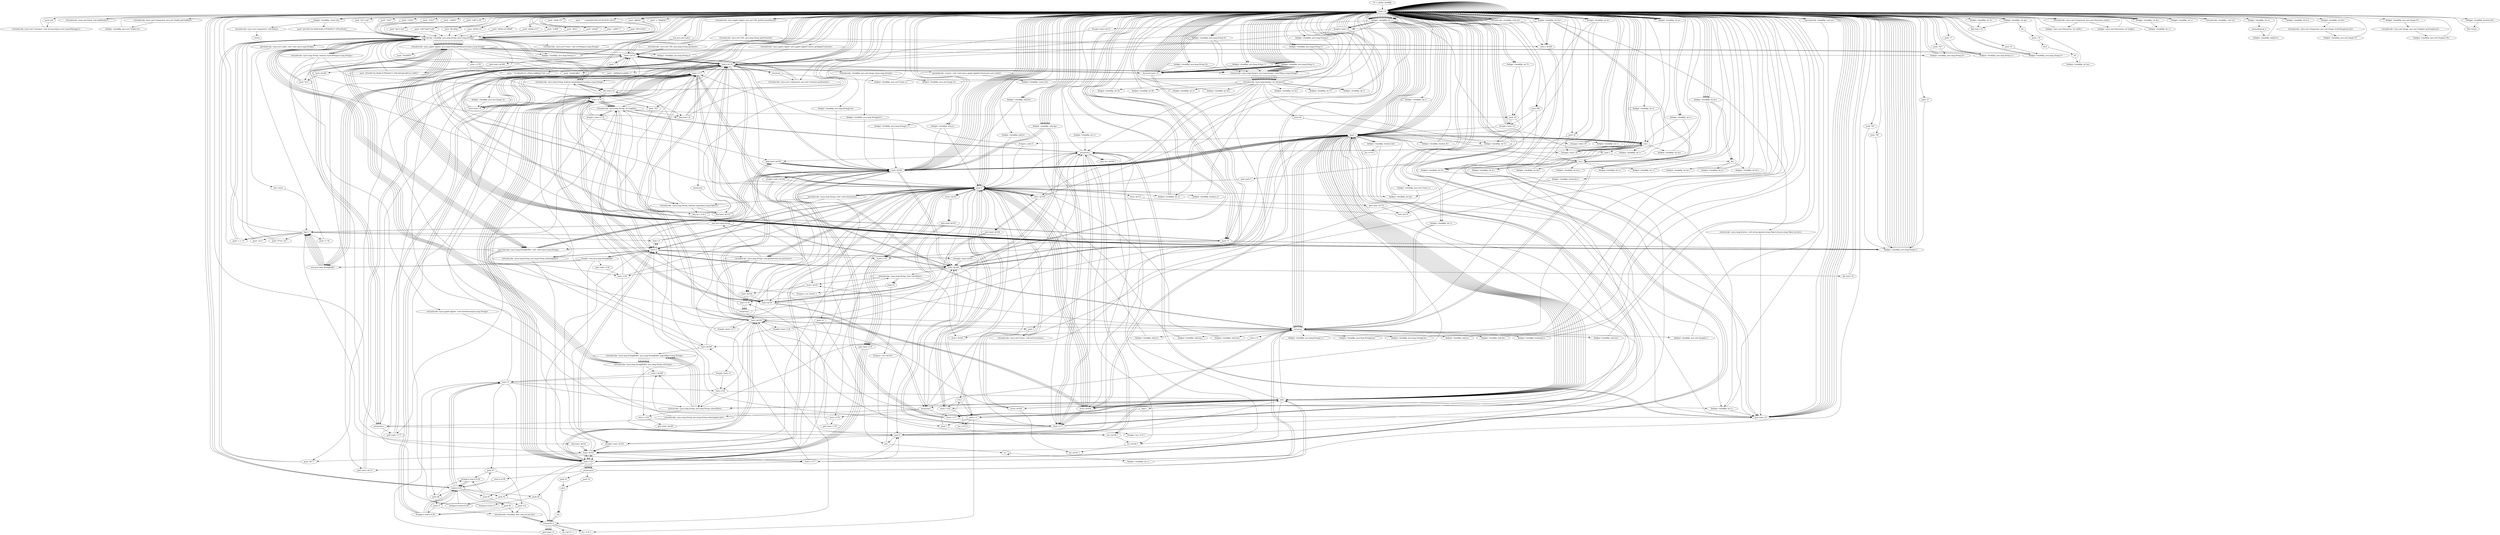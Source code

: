 digraph "" {
    "r0 := @this: bookflip"
    "load.r r0"
    "r0 := @this: bookflip"->"load.r r0";
    "push null"
    "load.r r0"->"push null";
    "virtualinvoke <java.awt.Container: void setLayout(java.awt.LayoutManager)>"
    "push null"->"virtualinvoke <java.awt.Container: void setLayout(java.awt.LayoutManager)>";
    "virtualinvoke <java.awt.Container: void setLayout(java.awt.LayoutManager)>"->"load.r r0";
    "virtualinvoke <java.awt.Panel: void addNotify()>"
    "load.r r0"->"virtualinvoke <java.awt.Panel: void addNotify()>";
    "virtualinvoke <java.awt.Panel: void addNotify()>"->"load.r r0";
    "load.r r0"->"load.r r0";
    "virtualinvoke <java.awt.Component: java.awt.Toolkit getToolkit()>"
    "load.r r0"->"virtualinvoke <java.awt.Component: java.awt.Toolkit getToolkit()>";
    "fieldput <bookflip: java.awt.Toolkit bu>"
    "virtualinvoke <java.awt.Component: java.awt.Toolkit getToolkit()>"->"fieldput <bookflip: java.awt.Toolkit bu>";
    "fieldput <bookflip: java.awt.Toolkit bu>"->"load.r r0";
    "push \"|@5}<kA\""
    "load.r r0"->"push \"|@5}<kA\"";
    "staticinvoke <bookflip: java.lang.String c(java.lang.String)>"
    "push \"|@5}<kA\""->"staticinvoke <bookflip: java.lang.String c(java.lang.String)>";
    "virtualinvoke <java.applet.Applet: java.lang.String getParameter(java.lang.String)>"
    "staticinvoke <bookflip: java.lang.String c(java.lang.String)>"->"virtualinvoke <java.applet.Applet: java.lang.String getParameter(java.lang.String)>";
    "store.r $r131"
    "virtualinvoke <java.applet.Applet: java.lang.String getParameter(java.lang.String)>"->"store.r $r131";
    "load.r $r131"
    "store.r $r131"->"load.r $r131";
    "ifnull load.r r0"
    "load.r $r131"->"ifnull load.r r0";
    "ifnull load.r r0"->"load.r $r131";
    "push \"^B u0k\u00122`uYS2p:?q9l6|[p1\\\"hE~x;y\""
    "load.r $r131"->"push \"^B u0k\u00122`uYS2p:?q9l6|[p1\\\"hE~x;y\"";
    "push \"^B u0k\u00122`uYS2p:?q9l6|[p1\\\"hE~x;y\""->"staticinvoke <bookflip: java.lang.String c(java.lang.String)>";
    "virtualinvoke <java.lang.String: boolean startsWith(java.lang.String)>"
    "staticinvoke <bookflip: java.lang.String c(java.lang.String)>"->"virtualinvoke <java.lang.String: boolean startsWith(java.lang.String)>";
    "ifne load.r r0"
    "virtualinvoke <java.lang.String: boolean startsWith(java.lang.String)>"->"ifne load.r r0";
    "ifne load.r r0"->"load.r r0";
    "specialinvoke <bookflip: void a()>"
    "load.r r0"->"specialinvoke <bookflip: void a()>";
    "goto load.r r0"
    "specialinvoke <bookflip: void a()>"->"goto load.r r0";
    "goto load.r r0"->"load.r r0";
    "virtualinvoke <java.applet.Applet: java.net.URL getDocumentBase()>"
    "load.r r0"->"virtualinvoke <java.applet.Applet: java.net.URL getDocumentBase()>";
    "virtualinvoke <java.net.URL: java.lang.String getProtocol()>"
    "virtualinvoke <java.applet.Applet: java.net.URL getDocumentBase()>"->"virtualinvoke <java.net.URL: java.lang.String getProtocol()>";
    "store.r $r166"
    "virtualinvoke <java.net.URL: java.lang.String getProtocol()>"->"store.r $r166";
    "store.r $r166"->"goto load.r r0";
    "goto load.r r0"->"load.r r0";
    "load.r r0"->"virtualinvoke <java.applet.Applet: java.net.URL getDocumentBase()>";
    "virtualinvoke <java.net.URL: java.lang.String getHost()>"
    "virtualinvoke <java.applet.Applet: java.net.URL getDocumentBase()>"->"virtualinvoke <java.net.URL: java.lang.String getHost()>";
    "virtualinvoke <java.net.URL: java.lang.String getHost()>"->"store.r $r131";
    "goto load.r $r166"
    "store.r $r131"->"goto load.r $r166";
    "load.r $r166"
    "goto load.r $r166"->"load.r $r166";
    "push \"y[<|\""
    "load.r $r166"->"push \"y[<|\"";
    "push \"y[<|\""->"staticinvoke <bookflip: java.lang.String c(java.lang.String)>";
    "virtualinvoke <java.lang.String: boolean equalsIgnoreCase(java.lang.String)>"
    "staticinvoke <bookflip: java.lang.String c(java.lang.String)>"->"virtualinvoke <java.lang.String: boolean equalsIgnoreCase(java.lang.String)>";
    "virtualinvoke <java.lang.String: boolean equalsIgnoreCase(java.lang.String)>"->"ifne load.r r0";
    "ifne load.r r0"->"load.r $r131";
    "virtualinvoke <java.lang.String: int length()>"
    "load.r $r131"->"virtualinvoke <java.lang.String: int length()>";
    "ifeq load.r r0"
    "virtualinvoke <java.lang.String: int length()>"->"ifeq load.r r0";
    "ifeq load.r r0"->"load.r $r131";
    "push \"s]3x9w]#m\""
    "load.r $r131"->"push \"s]3x9w]#m\"";
    "push \"s]3x9w]#m\""->"staticinvoke <bookflip: java.lang.String c(java.lang.String)>";
    "staticinvoke <bookflip: java.lang.String c(java.lang.String)>"->"virtualinvoke <java.lang.String: boolean equalsIgnoreCase(java.lang.String)>";
    "virtualinvoke <java.lang.String: boolean equalsIgnoreCase(java.lang.String)>"->"ifne load.r r0";
    "ifne load.r r0"->"load.r $r131";
    "push \".\u0000g7e1\u0002~(\""
    "load.r $r131"->"push \".\u0000g7e1\u0002~(\"";
    "push \".\u0000g7e1\u0002~(\""->"staticinvoke <bookflip: java.lang.String c(java.lang.String)>";
    "virtualinvoke <java.lang.String: boolean equals(java.lang.Object)>"
    "staticinvoke <bookflip: java.lang.String c(java.lang.String)>"->"virtualinvoke <java.lang.String: boolean equals(java.lang.Object)>";
    "ifeq load.r $r131"
    "virtualinvoke <java.lang.String: boolean equals(java.lang.Object)>"->"ifeq load.r $r131";
    "ifeq load.r $r131"->"load.r r0";
    "push 1"
    "load.r r0"->"push 1";
    "fieldput <bookflip: boolean bd>"
    "push 1"->"fieldput <bookflip: boolean bd>";
    "fieldput <bookflip: boolean bd>"->"goto load.r r0";
    "goto load.r r0"->"load.r r0";
    "push \"mW7w0hT\\\"x8z\""
    "load.r r0"->"push \"mW7w0hT\\\"x8z\"";
    "push \"mW7w0hT\\\"x8z\""->"staticinvoke <bookflip: java.lang.String c(java.lang.String)>";
    "staticinvoke <bookflip: java.lang.String c(java.lang.String)>"->"virtualinvoke <java.applet.Applet: java.lang.String getParameter(java.lang.String)>";
    "push \"Fw\u0003\""
    "virtualinvoke <java.applet.Applet: java.lang.String getParameter(java.lang.String)>"->"push \"Fw\u0003\"";
    "push \"Fw\u0003\""->"staticinvoke <bookflip: java.lang.String c(java.lang.String)>";
    "staticinvoke <bookflip: java.lang.String c(java.lang.String)>"->"virtualinvoke <java.lang.String: boolean equalsIgnoreCase(java.lang.String)>";
    "virtualinvoke <java.lang.String: boolean equalsIgnoreCase(java.lang.String)>"->"ifeq load.r r0";
    "ifeq load.r r0"->"load.r r0";
    "load.r r0"->"push 1";
    "fieldput <bookflip: boolean K>"
    "push 1"->"fieldput <bookflip: boolean K>";
    "fieldput <bookflip: boolean K>"->"load.r r0";
    "load.r r0"->"load.r r0";
    "push \"R[>J\fQq\""
    "load.r r0"->"push \"R[>J\fQq\"";
    "push \"R[>J\fQq\""->"staticinvoke <bookflip: java.lang.String c(java.lang.String)>";
    "staticinvoke <bookflip: java.lang.String c(java.lang.String)>"->"virtualinvoke <java.applet.Applet: java.lang.String getParameter(java.lang.String)>";
    "fieldput <bookflip: java.lang.String H>"
    "virtualinvoke <java.applet.Applet: java.lang.String getParameter(java.lang.String)>"->"fieldput <bookflip: java.lang.String H>";
    "fieldput <bookflip: java.lang.String H>"->"load.r r0";
    "fieldget <bookflip: java.lang.String H>"
    "load.r r0"->"fieldget <bookflip: java.lang.String H>";
    "ifnonnull load.r r0"
    "fieldget <bookflip: java.lang.String H>"->"ifnonnull load.r r0";
    "ifnonnull load.r r0"->"load.r r0";
    "push \"10\""
    "load.r r0"->"push \"10\"";
    "push \"10\""->"fieldput <bookflip: java.lang.String H>";
    "fieldput <bookflip: java.lang.String H>"->"load.r r0";
    "load.r r0"->"load.r r0";
    "load.r r0"->"fieldget <bookflip: java.lang.String H>";
    "staticinvoke <java.lang.Integer: java.lang.Integer valueOf(java.lang.String)>"
    "fieldget <bookflip: java.lang.String H>"->"staticinvoke <java.lang.Integer: java.lang.Integer valueOf(java.lang.String)>";
    "virtualinvoke <java.lang.Integer: int intValue()>"
    "staticinvoke <java.lang.Integer: java.lang.Integer valueOf(java.lang.String)>"->"virtualinvoke <java.lang.Integer: int intValue()>";
    "fieldput <bookflip: int B>"
    "virtualinvoke <java.lang.Integer: int intValue()>"->"fieldput <bookflip: int B>";
    "fieldput <bookflip: int B>"->"load.r r0";
    "push 0"
    "load.r r0"->"push 0";
    "fieldput <bookflip: boolean n>"
    "push 0"->"fieldput <bookflip: boolean n>";
    "fieldput <bookflip: boolean n>"->"load.r r0";
    "virtualinvoke <java.awt.Component: java.awt.Container getParent()>"
    "load.r r0"->"virtualinvoke <java.awt.Component: java.awt.Container getParent()>";
    "virtualinvoke <java.awt.Component: java.awt.Container getParent()>"->"store.r $r131";
    "goto load.r $r131"
    "store.r $r131"->"goto load.r $r131";
    "goto load.r $r131"->"load.r $r131";
    "instanceof"
    "load.r $r131"->"instanceof";
    "instanceof"->"ifeq load.r $r131";
    "ifeq load.r $r131"->"load.r r0";
    "load.r r0"->"load.r $r131";
    "checkcast"
    "load.r $r131"->"checkcast";
    "fieldput <bookflip: java.awt.Frame a>"
    "checkcast"->"fieldput <bookflip: java.awt.Frame a>";
    "fieldput <bookflip: java.awt.Frame a>"->"load.r r0";
    "fieldget <bookflip: java.awt.Frame a>"
    "load.r r0"->"fieldget <bookflip: java.awt.Frame a>";
    "push 3"
    "fieldget <bookflip: java.awt.Frame a>"->"push 3";
    "virtualinvoke <java.awt.Frame: void setCursor(int)>"
    "push 3"->"virtualinvoke <java.awt.Frame: void setCursor(int)>";
    "virtualinvoke <java.awt.Frame: void setCursor(int)>"->"load.r r0";
    "push \"pD5k<rU\""
    "load.r r0"->"push \"pD5k<rU\"";
    "push \"pD5k<rU\""->"staticinvoke <bookflip: java.lang.String c(java.lang.String)>";
    "staticinvoke <bookflip: java.lang.String c(java.lang.String)>"->"virtualinvoke <java.applet.Applet: java.lang.String getParameter(java.lang.String)>";
    "virtualinvoke <java.applet.Applet: java.lang.String getParameter(java.lang.String)>"->"store.r $r131";
    "store.r $r131"->"load.r $r131";
    "load.r $r131"->"ifnull load.r r0";
    "ifnull load.r r0"->"load.r $r131";
    "push \"NO\""
    "load.r $r131"->"push \"NO\"";
    "push \"NO\""->"virtualinvoke <java.lang.String: boolean equalsIgnoreCase(java.lang.String)>";
    "virtualinvoke <java.lang.String: boolean equalsIgnoreCase(java.lang.String)>"->"ifne load.r r0";
    "ifne load.r r0"->"load.r r0";
    "load.r r0"->"load.r r0";
    "load.r r0"->"load.r $r131";
    "virtualinvoke <bookflip: java.awt.Image a(java.lang.String)>"
    "load.r $r131"->"virtualinvoke <bookflip: java.awt.Image a(java.lang.String)>";
    "fieldput <bookflip: java.awt.Image Q>"
    "virtualinvoke <bookflip: java.awt.Image a(java.lang.String)>"->"fieldput <bookflip: java.awt.Image Q>";
    "fieldput <bookflip: java.awt.Image Q>"->"load.r r0";
    "fieldget <bookflip: java.awt.Image Q>"
    "load.r r0"->"fieldget <bookflip: java.awt.Image Q>";
    "fieldget <bookflip: java.awt.Image Q>"->"ifnull load.r r0";
    "ifnull load.r r0"->"load.r r0";
    "push \"pD5k<rU\u0008\""
    "load.r r0"->"push \"pD5k<rU\u0008\"";
    "push \"pD5k<rU\u0008\""->"staticinvoke <bookflip: java.lang.String c(java.lang.String)>";
    "staticinvoke <bookflip: java.lang.String c(java.lang.String)>"->"virtualinvoke <java.applet.Applet: java.lang.String getParameter(java.lang.String)>";
    "virtualinvoke <java.applet.Applet: java.lang.String getParameter(java.lang.String)>"->"store.r $r131";
    "store.r $r131"->"load.r $r131";
    "load.r $r131"->"ifnonnull load.r r0";
    "push \"0\""
    "ifnonnull load.r r0"->"push \"0\"";
    "push \"0\""->"store.r $r131";
    "store.r $r131"->"load.r r0";
    "load.r r0"->"load.r $r131";
    "load.r $r131"->"staticinvoke <java.lang.Integer: java.lang.Integer valueOf(java.lang.String)>";
    "staticinvoke <java.lang.Integer: java.lang.Integer valueOf(java.lang.String)>"->"virtualinvoke <java.lang.Integer: int intValue()>";
    "fieldput <bookflip: int R>"
    "virtualinvoke <java.lang.Integer: int intValue()>"->"fieldput <bookflip: int R>";
    "fieldput <bookflip: int R>"->"load.r r0";
    "push \"pD5k<rU\t\""
    "load.r r0"->"push \"pD5k<rU\t\"";
    "push \"pD5k<rU\t\""->"staticinvoke <bookflip: java.lang.String c(java.lang.String)>";
    "staticinvoke <bookflip: java.lang.String c(java.lang.String)>"->"virtualinvoke <java.applet.Applet: java.lang.String getParameter(java.lang.String)>";
    "virtualinvoke <java.applet.Applet: java.lang.String getParameter(java.lang.String)>"->"store.r $r131";
    "store.r $r131"->"load.r $r131";
    "load.r $r131"->"ifnonnull load.r r0";
    "ifnonnull load.r r0"->"push \"0\"";
    "push \"0\""->"store.r $r131";
    "store.r $r131"->"load.r r0";
    "load.r r0"->"load.r $r131";
    "load.r $r131"->"staticinvoke <java.lang.Integer: java.lang.Integer valueOf(java.lang.String)>";
    "staticinvoke <java.lang.Integer: java.lang.Integer valueOf(java.lang.String)>"->"virtualinvoke <java.lang.Integer: int intValue()>";
    "fieldput <bookflip: int S>"
    "virtualinvoke <java.lang.Integer: int intValue()>"->"fieldput <bookflip: int S>";
    "fieldput <bookflip: int S>"->"load.r r0";
    "load.r r0"->"load.r r0";
    "push \"mW#\""
    "load.r r0"->"push \"mW#\"";
    "push \"mW#\""->"staticinvoke <bookflip: java.lang.String c(java.lang.String)>";
    "staticinvoke <bookflip: java.lang.String c(java.lang.String)>"->"virtualinvoke <java.applet.Applet: java.lang.String getParameter(java.lang.String)>";
    "fieldput <bookflip: java.lang.String C>"
    "virtualinvoke <java.applet.Applet: java.lang.String getParameter(java.lang.String)>"->"fieldput <bookflip: java.lang.String C>";
    "fieldput <bookflip: java.lang.String C>"->"load.r r0";
    "fieldget <bookflip: java.lang.String C>"
    "load.r r0"->"fieldget <bookflip: java.lang.String C>";
    "fieldget <bookflip: java.lang.String C>"->"ifnonnull load.r r0";
    "ifnonnull load.r r0"->"load.r r0";
    "push \"1\""
    "load.r r0"->"push \"1\"";
    "push \"1\""->"fieldput <bookflip: java.lang.String C>";
    "fieldput <bookflip: java.lang.String C>"->"load.r r0";
    "load.r r0"->"load.r r0";
    "push \"lB5|1\""
    "load.r r0"->"push \"lB5|1\"";
    "push \"lB5|1\""->"staticinvoke <bookflip: java.lang.String c(java.lang.String)>";
    "staticinvoke <bookflip: java.lang.String c(java.lang.String)>"->"virtualinvoke <java.applet.Applet: java.lang.String getParameter(java.lang.String)>";
    "fieldput <bookflip: java.lang.String D>"
    "virtualinvoke <java.applet.Applet: java.lang.String getParameter(java.lang.String)>"->"fieldput <bookflip: java.lang.String D>";
    "fieldput <bookflip: java.lang.String D>"->"load.r r0";
    "fieldget <bookflip: java.lang.String D>"
    "load.r r0"->"fieldget <bookflip: java.lang.String D>";
    "fieldget <bookflip: java.lang.String D>"->"ifnonnull load.r r0";
    "ifnonnull load.r r0"->"load.r r0";
    "push \"8\""
    "load.r r0"->"push \"8\"";
    "push \"8\""->"fieldput <bookflip: java.lang.String D>";
    "fieldput <bookflip: java.lang.String D>"->"load.r r0";
    "load.r r0"->"load.r r0";
    "push \"oS%j0\""
    "load.r r0"->"push \"oS%j0\"";
    "push \"oS%j0\""->"staticinvoke <bookflip: java.lang.String c(java.lang.String)>";
    "staticinvoke <bookflip: java.lang.String c(java.lang.String)>"->"virtualinvoke <java.applet.Applet: java.lang.String getParameter(java.lang.String)>";
    "fieldput <bookflip: java.lang.String E>"
    "virtualinvoke <java.applet.Applet: java.lang.String getParameter(java.lang.String)>"->"fieldput <bookflip: java.lang.String E>";
    "fieldput <bookflip: java.lang.String E>"->"load.r r0";
    "fieldget <bookflip: java.lang.String E>"
    "load.r r0"->"fieldget <bookflip: java.lang.String E>";
    "fieldget <bookflip: java.lang.String E>"->"ifnonnull load.r r0";
    "ifnonnull load.r r0"->"load.r r0";
    "push \".\u0007`)\""
    "load.r r0"->"push \".\u0007`)\"";
    "push \".\u0007`)\""->"staticinvoke <bookflip: java.lang.String c(java.lang.String)>";
    "staticinvoke <bookflip: java.lang.String c(java.lang.String)>"->"fieldput <bookflip: java.lang.String E>";
    "fieldput <bookflip: java.lang.String E>"->"load.r r0";
    "load.r r0"->"load.r r0";
    "load.r r0"->"fieldget <bookflip: java.lang.String C>";
    "fieldget <bookflip: java.lang.String C>"->"staticinvoke <java.lang.Integer: java.lang.Integer valueOf(java.lang.String)>";
    "staticinvoke <java.lang.Integer: java.lang.Integer valueOf(java.lang.String)>"->"virtualinvoke <java.lang.Integer: int intValue()>";
    "fieldput <bookflip: int be>"
    "virtualinvoke <java.lang.Integer: int intValue()>"->"fieldput <bookflip: int be>";
    "fieldput <bookflip: int be>"->"load.r r0";
    "load.r r0"->"load.r r0";
    "load.r r0"->"fieldget <bookflip: java.lang.String D>";
    "fieldget <bookflip: java.lang.String D>"->"staticinvoke <java.lang.Integer: java.lang.Integer valueOf(java.lang.String)>";
    "staticinvoke <java.lang.Integer: java.lang.Integer valueOf(java.lang.String)>"->"virtualinvoke <java.lang.Integer: int intValue()>";
    "fieldput <bookflip: int bs>"
    "virtualinvoke <java.lang.Integer: int intValue()>"->"fieldput <bookflip: int bs>";
    "fieldput <bookflip: int bs>"->"load.r r0";
    "load.r r0"->"load.r r0";
    "load.r r0"->"fieldget <bookflip: java.lang.String E>";
    "fieldget <bookflip: java.lang.String E>"->"staticinvoke <java.lang.Integer: java.lang.Integer valueOf(java.lang.String)>";
    "staticinvoke <java.lang.Integer: java.lang.Integer valueOf(java.lang.String)>"->"virtualinvoke <java.lang.Integer: int intValue()>";
    "fieldput <bookflip: int T>"
    "virtualinvoke <java.lang.Integer: int intValue()>"->"fieldput <bookflip: int T>";
    "fieldput <bookflip: int T>"->"load.r r0";
    "load.r r0"->"load.r r0";
    "push \"rW=}0sS)\""
    "load.r r0"->"push \"rW=}0sS)\"";
    "push \"rW=}0sS)\""->"staticinvoke <bookflip: java.lang.String c(java.lang.String)>";
    "staticinvoke <bookflip: java.lang.String c(java.lang.String)>"->"virtualinvoke <java.applet.Applet: java.lang.String getParameter(java.lang.String)>";
    "fieldput <bookflip: java.lang.String I>"
    "virtualinvoke <java.applet.Applet: java.lang.String getParameter(java.lang.String)>"->"fieldput <bookflip: java.lang.String I>";
    "fieldput <bookflip: java.lang.String I>"->"load.r r0";
    "load.r r0"->"load.r r0";
    "push \"o@9v\'vF)\""
    "load.r r0"->"push \"o@9v\'vF)\"";
    "push \"o@9v\'vF)\""->"staticinvoke <bookflip: java.lang.String c(java.lang.String)>";
    "staticinvoke <bookflip: java.lang.String c(java.lang.String)>"->"virtualinvoke <java.applet.Applet: java.lang.String getParameter(java.lang.String)>";
    "fieldput <bookflip: java.lang.String J>"
    "virtualinvoke <java.applet.Applet: java.lang.String getParameter(java.lang.String)>"->"fieldput <bookflip: java.lang.String J>";
    "fieldput <bookflip: java.lang.String J>"->"load.r r0";
    "load.r r0"->"load.r r0";
    "fieldget <bookflip: java.lang.String I>"
    "load.r r0"->"fieldget <bookflip: java.lang.String I>";
    "fieldget <bookflip: java.lang.String I>"->"staticinvoke <java.lang.Integer: java.lang.Integer valueOf(java.lang.String)>";
    "staticinvoke <java.lang.Integer: java.lang.Integer valueOf(java.lang.String)>"->"virtualinvoke <java.lang.Integer: int intValue()>";
    "fieldput <bookflip: int A>"
    "virtualinvoke <java.lang.Integer: int intValue()>"->"fieldput <bookflip: int A>";
    "fieldput <bookflip: int A>"->"load.r r0";
    "load.r r0"->"load.r r0";
    "fieldget <bookflip: java.lang.String J>"
    "load.r r0"->"fieldget <bookflip: java.lang.String J>";
    "fieldget <bookflip: java.lang.String J>"->"staticinvoke <java.lang.Integer: java.lang.Integer valueOf(java.lang.String)>";
    "staticinvoke <java.lang.Integer: java.lang.Integer valueOf(java.lang.String)>"->"virtualinvoke <java.lang.Integer: int intValue()>";
    "fieldput <bookflip: int V>"
    "virtualinvoke <java.lang.Integer: int intValue()>"->"fieldput <bookflip: int V>";
    "fieldput <bookflip: int V>"->"load.r r0";
    "fieldget <bookflip: int A>"
    "load.r r0"->"fieldget <bookflip: int A>";
    "ifge load.r r0"
    "fieldget <bookflip: int A>"->"ifge load.r r0";
    "ifge load.r r0"->"load.r r0";
    "load.r r0"->"push 0";
    "push 0"->"fieldput <bookflip: int A>";
    "fieldput <bookflip: int A>"->"load.r r0";
    "fieldget <bookflip: int V>"
    "load.r r0"->"fieldget <bookflip: int V>";
    "push 10"
    "fieldget <bookflip: int V>"->"push 10";
    "ifcmple.i load.r r0"
    "push 10"->"ifcmple.i load.r r0";
    "ifcmple.i load.r r0"->"load.r r0";
    "load.r r0"->"push 10";
    "push 10"->"fieldput <bookflip: int V>";
    "fieldput <bookflip: int V>"->"goto load.r r0";
    "goto load.r r0"->"load.r r0";
    "load.r r0"->"push 1";
    "fieldput <bookflip: int L>"
    "push 1"->"fieldput <bookflip: int L>";
    "fieldput <bookflip: int L>"->"goto load.r r0";
    "goto load.r r0"->"load.r r0";
    "new java.lang.StringBuffer"
    "load.r r0"->"new java.lang.StringBuffer";
    "dup1.r"
    "new java.lang.StringBuffer"->"dup1.r";
    "push \"v_1~0\""
    "dup1.r"->"push \"v_1~0\"";
    "push \"v_1~0\""->"staticinvoke <bookflip: java.lang.String c(java.lang.String)>";
    "specialinvoke <java.lang.StringBuffer: void <init>(java.lang.String)>"
    "staticinvoke <bookflip: java.lang.String c(java.lang.String)>"->"specialinvoke <java.lang.StringBuffer: void <init>(java.lang.String)>";
    "specialinvoke <java.lang.StringBuffer: void <init>(java.lang.String)>"->"load.r r0";
    "fieldget <bookflip: int L>"
    "load.r r0"->"fieldget <bookflip: int L>";
    "staticinvoke <java.lang.String: java.lang.String valueOf(int)>"
    "fieldget <bookflip: int L>"->"staticinvoke <java.lang.String: java.lang.String valueOf(int)>";
    "virtualinvoke <java.lang.StringBuffer: java.lang.StringBuffer append(java.lang.String)>"
    "staticinvoke <java.lang.String: java.lang.String valueOf(int)>"->"virtualinvoke <java.lang.StringBuffer: java.lang.StringBuffer append(java.lang.String)>";
    "virtualinvoke <java.lang.StringBuffer: java.lang.String toString()>"
    "virtualinvoke <java.lang.StringBuffer: java.lang.StringBuffer append(java.lang.String)>"->"virtualinvoke <java.lang.StringBuffer: java.lang.String toString()>";
    "virtualinvoke <java.lang.StringBuffer: java.lang.String toString()>"->"virtualinvoke <java.applet.Applet: java.lang.String getParameter(java.lang.String)>";
    "virtualinvoke <java.applet.Applet: java.lang.String getParameter(java.lang.String)>"->"ifnonnull load.r r0";
    "ifnonnull load.r r0"->"load.r r0";
    "load.r r0"->"load.r r0";
    "load.r r0"->"fieldget <bookflip: int L>";
    "fieldget <bookflip: int L>"->"push 1";
    "sub.i"
    "push 1"->"sub.i";
    "sub.i"->"fieldput <bookflip: int L>";
    "fieldput <bookflip: int L>"->"load.r r0";
    "load.r r0"->"fieldget <bookflip: int L>";
    "fieldget <bookflip: int L>"->"push 1";
    "ifcmpgt.i load.r r0"
    "push 1"->"ifcmpgt.i load.r r0";
    "ifcmpgt.i load.r r0"->"load.r r0";
    "push \"^^=v&k\u0012b9<rS7|&?@5h v@5}t\""
    "load.r r0"->"push \"^^=v&k\u0012b9<rS7|&?@5h v@5}t\"";
    "push \"^^=v&k\u0012b9<rS7|&?@5h v@5}t\""->"staticinvoke <bookflip: java.lang.String c(java.lang.String)>";
    "virtualinvoke <java.applet.Applet: void showStatus(java.lang.String)>"
    "staticinvoke <bookflip: java.lang.String c(java.lang.String)>"->"virtualinvoke <java.applet.Applet: void showStatus(java.lang.String)>";
    "virtualinvoke <java.applet.Applet: void showStatus(java.lang.String)>"->"goto load.r r0";
    "ifcmpgt.i load.r r0"->"load.r r0";
    "load.r r0"->"load.r r0";
    "load.r r0"->"fieldget <bookflip: int L>";
    "newarray"
    "fieldget <bookflip: int L>"->"newarray";
    "fieldput <bookflip: java.lang.String[] U>"
    "newarray"->"fieldput <bookflip: java.lang.String[] U>";
    "fieldput <bookflip: java.lang.String[] U>"->"load.r r0";
    "load.r r0"->"load.r r0";
    "load.r r0"->"fieldget <bookflip: int L>";
    "fieldget <bookflip: int L>"->"newarray";
    "fieldput <bookflip: java.lang.String[] bx>"
    "newarray"->"fieldput <bookflip: java.lang.String[] bx>";
    "fieldput <bookflip: java.lang.String[] bx>"->"load.r r0";
    "load.r r0"->"load.r r0";
    "load.r r0"->"fieldget <bookflip: int L>";
    "fieldget <bookflip: int L>"->"newarray";
    "fieldput <bookflip: java.lang.String[] bt>"
    "newarray"->"fieldput <bookflip: java.lang.String[] bt>";
    "fieldput <bookflip: java.lang.String[] bt>"->"load.r r0";
    "load.r r0"->"fieldget <bookflip: int L>";
    "fieldget <bookflip: int L>"->"push 1";
    "add.i"
    "push 1"->"add.i";
    "add.i"->"newarray";
    "newarray"->"store.r $r131";
    "store.r $r131"->"push 0";
    "store.i $r166"
    "push 0"->"store.i $r166";
    "goto load.i $r166"
    "store.i $r166"->"goto load.i $r166";
    "load.i $r166"
    "goto load.i $r166"->"load.i $r166";
    "load.i $r166"->"load.r r0";
    "load.r r0"->"fieldget <bookflip: int L>";
    "ifcmplt.i load.r r0"
    "fieldget <bookflip: int L>"->"ifcmplt.i load.r r0";
    "ifcmplt.i load.r r0"->"push 0";
    "push 0"->"store.i $r166";
    "store.i $r166"->"goto load.i $r166";
    "goto load.i $r166"->"load.i $r166";
    "load.i $r166"->"load.r r0";
    "load.r r0"->"fieldget <bookflip: int L>";
    "fieldget <bookflip: int L>"->"ifcmplt.i load.r r0";
    "ifcmplt.i load.r r0"->"load.r $r131";
    "load.r $r131"->"load.r r0";
    "load.r r0"->"fieldget <bookflip: int L>";
    "fieldget <bookflip: int L>"->"load.r $r131";
    "load.r $r131"->"push 0";
    "arrayread.i"
    "push 0"->"arrayread.i";
    "arraywrite.i"
    "arrayread.i"->"arraywrite.i";
    "arraywrite.i"->"load.r r0";
    "load.r r0"->"load.r r0";
    "push \"zJ$k4w\""
    "load.r r0"->"push \"zJ$k4w\"";
    "push \"zJ$k4w\""->"staticinvoke <bookflip: java.lang.String c(java.lang.String)>";
    "staticinvoke <bookflip: java.lang.String c(java.lang.String)>"->"virtualinvoke <java.applet.Applet: java.lang.String getParameter(java.lang.String)>";
    "virtualinvoke <java.applet.Applet: java.lang.String getParameter(java.lang.String)>"->"fieldput <bookflip: java.lang.String I>";
    "fieldput <bookflip: java.lang.String I>"->"load.r r0";
    "load.r r0"->"fieldget <bookflip: java.lang.String I>";
    "fieldget <bookflip: java.lang.String I>"->"ifnonnull load.r r0";
    "ifnonnull load.r r0"->"load.r r0";
    "load.r r0"->"push \"0\"";
    "push \"0\""->"fieldput <bookflip: java.lang.String I>";
    "fieldput <bookflip: java.lang.String I>"->"load.r r0";
    "load.r r0"->"load.r r0";
    "load.r r0"->"fieldget <bookflip: java.lang.String I>";
    "fieldget <bookflip: java.lang.String I>"->"staticinvoke <java.lang.Integer: java.lang.Integer valueOf(java.lang.String)>";
    "staticinvoke <java.lang.Integer: java.lang.Integer valueOf(java.lang.String)>"->"virtualinvoke <java.lang.Integer: int intValue()>";
    "fieldput <bookflip: int l>"
    "virtualinvoke <java.lang.Integer: int intValue()>"->"fieldput <bookflip: int l>";
    "fieldput <bookflip: int l>"->"load.r r0";
    "load.r r0"->"load.r r0";
    "push \"y^9i6j@&|\""
    "load.r r0"->"push \"y^9i6j@&|\"";
    "push \"y^9i6j@&|\""->"staticinvoke <bookflip: java.lang.String c(java.lang.String)>";
    "staticinvoke <bookflip: java.lang.String c(java.lang.String)>"->"virtualinvoke <java.applet.Applet: java.lang.String getParameter(java.lang.String)>";
    "virtualinvoke <java.applet.Applet: java.lang.String getParameter(java.lang.String)>"->"fieldput <bookflip: java.lang.String I>";
    "fieldput <bookflip: java.lang.String I>"->"load.r r0";
    "load.r r0"->"fieldget <bookflip: java.lang.String I>";
    "fieldget <bookflip: java.lang.String I>"->"ifnonnull load.r r0";
    "ifnonnull load.r r0"->"load.r r0";
    "load.r r0"->"push \"0\"";
    "push \"0\""->"fieldput <bookflip: java.lang.String I>";
    "fieldput <bookflip: java.lang.String I>"->"load.r r0";
    "load.r r0"->"load.r r0";
    "load.r r0"->"fieldget <bookflip: java.lang.String I>";
    "fieldget <bookflip: java.lang.String I>"->"staticinvoke <java.lang.Integer: java.lang.Integer valueOf(java.lang.String)>";
    "staticinvoke <java.lang.Integer: java.lang.Integer valueOf(java.lang.String)>"->"virtualinvoke <java.lang.Integer: int intValue()>";
    "virtualinvoke <java.lang.Integer: int intValue()>"->"load.r r0";
    "fieldget <bookflip: int bi>"
    "load.r r0"->"fieldget <bookflip: int bi>";
    "mul.i"
    "fieldget <bookflip: int bi>"->"mul.i";
    "fieldput <bookflip: int bi>"
    "mul.i"->"fieldput <bookflip: int bi>";
    "fieldput <bookflip: int bi>"->"load.r r0";
    "load.r r0"->"fieldget <bookflip: int bi>";
    "push 500"
    "fieldget <bookflip: int bi>"->"push 500";
    "push 500"->"ifcmple.i load.r r0";
    "ifcmple.i load.r r0"->"load.r r0";
    "load.r r0"->"push 500";
    "push 500"->"fieldput <bookflip: int bi>";
    "fieldput <bookflip: int bi>"->"goto load.r r0";
    "goto load.r r0"->"load.r r0";
    "load.r r0"->"load.r r0";
    "push \"lZ1}<qU\""
    "load.r r0"->"push \"lZ1}<qU\"";
    "push \"lZ1}<qU\""->"staticinvoke <bookflip: java.lang.String c(java.lang.String)>";
    "staticinvoke <bookflip: java.lang.String c(java.lang.String)>"->"virtualinvoke <java.applet.Applet: java.lang.String getParameter(java.lang.String)>";
    "virtualinvoke <java.applet.Applet: java.lang.String getParameter(java.lang.String)>"->"fieldput <bookflip: java.lang.String I>";
    "fieldput <bookflip: java.lang.String I>"->"load.r r0";
    "load.r r0"->"fieldget <bookflip: java.lang.String I>";
    "fieldget <bookflip: java.lang.String I>"->"ifnonnull load.r r0";
    "ifnonnull load.r r0"->"load.r r0";
    "push \"4\""
    "load.r r0"->"push \"4\"";
    "push \"4\""->"fieldput <bookflip: java.lang.String I>";
    "fieldput <bookflip: java.lang.String I>"->"load.r r0";
    "load.r r0"->"load.r r0";
    "load.r r0"->"fieldget <bookflip: java.lang.String I>";
    "fieldget <bookflip: java.lang.String I>"->"staticinvoke <java.lang.Integer: java.lang.Integer valueOf(java.lang.String)>";
    "staticinvoke <java.lang.Integer: java.lang.Integer valueOf(java.lang.String)>"->"virtualinvoke <java.lang.Integer: int intValue()>";
    "push 64"
    "virtualinvoke <java.lang.Integer: int intValue()>"->"push 64";
    "push 64"->"mul.i";
    "mul.i"->"push 1";
    "push 1"->"sub.i";
    "fieldput <bookflip: int bp>"
    "sub.i"->"fieldput <bookflip: int bp>";
    "fieldput <bookflip: int bp>"->"load.r r0";
    "fieldget <bookflip: int bp>"
    "load.r r0"->"fieldget <bookflip: int bp>";
    "fieldget <bookflip: int bp>"->"ifge load.r r0";
    "ifge load.r r0"->"load.r r0";
    "load.r r0"->"push 0";
    "push 0"->"fieldput <bookflip: int bp>";
    "fieldput <bookflip: int bp>"->"load.r r0";
    "load.r r0"->"load.r r0";
    "load.r r0"->"fieldget <bookflip: int bp>";
    "i2f"
    "fieldget <bookflip: int bp>"->"i2f";
    "push 1.5F"
    "i2f"->"push 1.5F";
    "div.f"
    "push 1.5F"->"div.f";
    "f2i"
    "div.f"->"f2i";
    "fieldput <bookflip: int bq>"
    "f2i"->"fieldput <bookflip: int bq>";
    "fieldput <bookflip: int bq>"->"load.r r0";
    "load.r r0"->"load.r r0";
    "push \"}S3r\'\""
    "load.r r0"->"push \"}S3r\'\"";
    "push \"}S3r\'\""->"staticinvoke <bookflip: java.lang.String c(java.lang.String)>";
    "staticinvoke <bookflip: java.lang.String c(java.lang.String)>"->"virtualinvoke <java.applet.Applet: java.lang.String getParameter(java.lang.String)>";
    "virtualinvoke <java.applet.Applet: java.lang.String getParameter(java.lang.String)>"->"fieldput <bookflip: java.lang.String I>";
    "fieldput <bookflip: java.lang.String I>"->"load.r r0";
    "load.r r0"->"fieldget <bookflip: java.lang.String I>";
    "fieldget <bookflip: java.lang.String I>"->"ifnonnull load.r r0";
    "ifnonnull load.r r0"->"load.r r0";
    "push \"64\""
    "load.r r0"->"push \"64\"";
    "push \"64\""->"fieldput <bookflip: java.lang.String I>";
    "fieldput <bookflip: java.lang.String I>"->"load.r r0";
    "load.r r0"->"fieldget <bookflip: java.lang.String I>";
    "fieldget <bookflip: java.lang.String I>"->"staticinvoke <java.lang.Integer: java.lang.Integer valueOf(java.lang.String)>";
    "staticinvoke <java.lang.Integer: java.lang.Integer valueOf(java.lang.String)>"->"virtualinvoke <java.lang.Integer: int intValue()>";
    "virtualinvoke <java.lang.Integer: int intValue()>"->"store.i $r166";
    "store.i $r166"->"load.r r0";
    "load.r r0"->"load.r r0";
    "push \"}S3r2\""
    "load.r r0"->"push \"}S3r2\"";
    "push \"}S3r2\""->"staticinvoke <bookflip: java.lang.String c(java.lang.String)>";
    "staticinvoke <bookflip: java.lang.String c(java.lang.String)>"->"virtualinvoke <java.applet.Applet: java.lang.String getParameter(java.lang.String)>";
    "virtualinvoke <java.applet.Applet: java.lang.String getParameter(java.lang.String)>"->"fieldput <bookflip: java.lang.String I>";
    "fieldput <bookflip: java.lang.String I>"->"load.r r0";
    "load.r r0"->"fieldget <bookflip: java.lang.String I>";
    "fieldget <bookflip: java.lang.String I>"->"ifnonnull load.r r0";
    "ifnonnull load.r r0"->"load.r r0";
    "push \"96\""
    "load.r r0"->"push \"96\"";
    "push \"96\""->"fieldput <bookflip: java.lang.String I>";
    "fieldput <bookflip: java.lang.String I>"->"load.r r0";
    "load.r r0"->"fieldget <bookflip: java.lang.String I>";
    "fieldget <bookflip: java.lang.String I>"->"staticinvoke <java.lang.Integer: java.lang.Integer valueOf(java.lang.String)>";
    "staticinvoke <java.lang.Integer: java.lang.Integer valueOf(java.lang.String)>"->"virtualinvoke <java.lang.Integer: int intValue()>";
    "store.i $r164"
    "virtualinvoke <java.lang.Integer: int intValue()>"->"store.i $r164";
    "store.i $r164"->"load.r r0";
    "load.r r0"->"load.r r0";
    "push \"}S3r7\""
    "load.r r0"->"push \"}S3r7\"";
    "push \"}S3r7\""->"staticinvoke <bookflip: java.lang.String c(java.lang.String)>";
    "staticinvoke <bookflip: java.lang.String c(java.lang.String)>"->"virtualinvoke <java.applet.Applet: java.lang.String getParameter(java.lang.String)>";
    "virtualinvoke <java.applet.Applet: java.lang.String getParameter(java.lang.String)>"->"fieldput <bookflip: java.lang.String I>";
    "fieldput <bookflip: java.lang.String I>"->"load.r r0";
    "load.r r0"->"fieldget <bookflip: java.lang.String I>";
    "fieldget <bookflip: java.lang.String I>"->"ifnonnull load.r r0";
    "ifnonnull load.r r0"->"load.r r0";
    "push \".\u0004`\""
    "load.r r0"->"push \".\u0004`\"";
    "push \".\u0004`\""->"staticinvoke <bookflip: java.lang.String c(java.lang.String)>";
    "staticinvoke <bookflip: java.lang.String c(java.lang.String)>"->"fieldput <bookflip: java.lang.String I>";
    "fieldput <bookflip: java.lang.String I>"->"load.r r0";
    "load.r r0"->"load.r r0";
    "load.r r0"->"fieldget <bookflip: java.lang.String I>";
    "fieldget <bookflip: java.lang.String I>"->"staticinvoke <java.lang.Integer: java.lang.Integer valueOf(java.lang.String)>";
    "staticinvoke <java.lang.Integer: java.lang.Integer valueOf(java.lang.String)>"->"virtualinvoke <java.lang.Integer: int intValue()>";
    "virtualinvoke <java.lang.Integer: int intValue()>"->"load.i $r166";
    "push 16"
    "load.i $r166"->"push 16";
    "shl.i"
    "push 16"->"shl.i";
    "load.i $r164"
    "shl.i"->"load.i $r164";
    "push 8"
    "load.i $r164"->"push 8";
    "push 8"->"shl.i";
    "or.i"
    "shl.i"->"or.i";
    "or.i"->"or.i";
    "fieldput <bookflip: int e>"
    "or.i"->"fieldput <bookflip: int e>";
    "fieldput <bookflip: int e>"->"load.r r0";
    "load.r r0"->"load.r r0";
    "load.r r0"->"push \"zJ$k4w\"";
    "push \"zJ$k4w\""->"staticinvoke <bookflip: java.lang.String c(java.lang.String)>";
    "staticinvoke <bookflip: java.lang.String c(java.lang.String)>"->"virtualinvoke <java.applet.Applet: java.lang.String getParameter(java.lang.String)>";
    "virtualinvoke <java.applet.Applet: java.lang.String getParameter(java.lang.String)>"->"fieldput <bookflip: java.lang.String I>";
    "fieldput <bookflip: java.lang.String I>"->"load.r r0";
    "load.r r0"->"fieldget <bookflip: java.lang.String I>";
    "fieldget <bookflip: java.lang.String I>"->"ifnonnull load.r r0";
    "ifnonnull load.r r0"->"load.r r0";
    "load.r r0"->"push \"0\"";
    "push \"0\""->"fieldput <bookflip: java.lang.String I>";
    "fieldput <bookflip: java.lang.String I>"->"load.r r0";
    "load.r r0"->"load.r r0";
    "load.r r0"->"fieldget <bookflip: java.lang.String I>";
    "fieldget <bookflip: java.lang.String I>"->"staticinvoke <java.lang.Integer: java.lang.Integer valueOf(java.lang.String)>";
    "staticinvoke <java.lang.Integer: java.lang.Integer valueOf(java.lang.String)>"->"virtualinvoke <java.lang.Integer: int intValue()>";
    "virtualinvoke <java.lang.Integer: int intValue()>"->"fieldput <bookflip: int l>";
    "fieldput <bookflip: int l>"->"load.r r0";
    "load.r r0"->"load.r r0";
    "virtualinvoke <java.awt.Component: java.awt.Dimension size()>"
    "load.r r0"->"virtualinvoke <java.awt.Component: java.awt.Dimension size()>";
    "fieldget <java.awt.Dimension: int width>"
    "virtualinvoke <java.awt.Component: java.awt.Dimension size()>"->"fieldget <java.awt.Dimension: int width>";
    "fieldget <java.awt.Dimension: int width>"->"load.r r0";
    "fieldget <bookflip: int be>"
    "load.r r0"->"fieldget <bookflip: int be>";
    "div.i"
    "fieldget <bookflip: int be>"->"div.i";
    "fieldput <bookflip: int by>"
    "div.i"->"fieldput <bookflip: int by>";
    "fieldput <bookflip: int by>"->"load.r r0";
    "load.r r0"->"load.r r0";
    "load.r r0"->"virtualinvoke <java.awt.Component: java.awt.Dimension size()>";
    "fieldget <java.awt.Dimension: int height>"
    "virtualinvoke <java.awt.Component: java.awt.Dimension size()>"->"fieldget <java.awt.Dimension: int height>";
    "fieldget <java.awt.Dimension: int height>"->"load.r r0";
    "load.r r0"->"fieldget <bookflip: int be>";
    "fieldget <bookflip: int be>"->"div.i";
    "fieldput <bookflip: int p>"
    "div.i"->"fieldput <bookflip: int p>";
    "fieldput <bookflip: int p>"->"load.r r0";
    "load.r r0"->"load.r r0";
    "fieldget <bookflip: int by>"
    "load.r r0"->"fieldget <bookflip: int by>";
    "fieldget <bookflip: int by>"->"load.r r0";
    "load.r r0"->"fieldget <bookflip: int be>";
    "fieldget <bookflip: int be>"->"mul.i";
    "fieldput <bookflip: int bc>"
    "mul.i"->"fieldput <bookflip: int bc>";
    "fieldput <bookflip: int bc>"->"load.r r0";
    "load.r r0"->"load.r r0";
    "fieldget <bookflip: int p>"
    "load.r r0"->"fieldget <bookflip: int p>";
    "fieldget <bookflip: int p>"->"load.r r0";
    "load.r r0"->"fieldget <bookflip: int be>";
    "fieldget <bookflip: int be>"->"mul.i";
    "fieldput <bookflip: int bb>"
    "mul.i"->"fieldput <bookflip: int bb>";
    "fieldput <bookflip: int bb>"->"load.r r0";
    "load.r r0"->"load.r r0";
    "load.r r0"->"fieldget <bookflip: int by>";
    "fieldput <bookflip: int v>"
    "fieldget <bookflip: int by>"->"fieldput <bookflip: int v>";
    "fieldput <bookflip: int v>"->"load.r r0";
    "load.r r0"->"load.r r0";
    "load.r r0"->"fieldget <bookflip: int p>";
    "fieldget <bookflip: int p>"->"load.r r0";
    "fieldget <bookflip: int l>"
    "load.r r0"->"fieldget <bookflip: int l>";
    "fieldget <bookflip: int l>"->"sub.i";
    "fieldput <bookflip: int s>"
    "sub.i"->"fieldput <bookflip: int s>";
    "fieldput <bookflip: int s>"->"load.r r0";
    "load.r r0"->"load.r r0";
    "load.r r0"->"fieldget <bookflip: int by>";
    "fieldget <bookflip: int by>"->"load.r r0";
    "load.r r0"->"fieldget <bookflip: int p>";
    "fieldget <bookflip: int p>"->"mul.i";
    "fieldput <bookflip: int bw>"
    "mul.i"->"fieldput <bookflip: int bw>";
    "fieldput <bookflip: int bw>"->"load.r r0";
    "load.r r0"->"load.r r0";
    "fieldget <bookflip: int v>"
    "load.r r0"->"fieldget <bookflip: int v>";
    "fieldget <bookflip: int v>"->"load.r r0";
    "fieldget <bookflip: int s>"
    "load.r r0"->"fieldget <bookflip: int s>";
    "fieldget <bookflip: int s>"->"mul.i";
    "fieldput <bookflip: int u>"
    "mul.i"->"fieldput <bookflip: int u>";
    "fieldput <bookflip: int u>"->"load.r r0";
    "load.r r0"->"load.r r0";
    "load.r r0"->"fieldget <bookflip: int p>";
    "fieldget <bookflip: int p>"->"load.r r0";
    "load.r r0"->"fieldget <bookflip: int s>";
    "fieldget <bookflip: int s>"->"sub.i";
    "push 2"
    "sub.i"->"push 2";
    "push 2"->"div.i";
    "fieldput <bookflip: int bC>"
    "div.i"->"fieldput <bookflip: int bC>";
    "fieldput <bookflip: int bC>"->"load.r r0";
    "load.r r0"->"load.r r0";
    "fieldget <bookflip: int bw>"
    "load.r r0"->"fieldget <bookflip: int bw>";
    "fieldget <bookflip: int bw>"->"newarray";
    "fieldput <bookflip: int[] h>"
    "newarray"->"fieldput <bookflip: int[] h>";
    "fieldput <bookflip: int[] h>"->"push 0";
    "push 0"->"store.i $r166";
    "store.i $r166"->"goto load.i $r166";
    "goto load.i $r166"->"load.i $r166";
    "load.i $r166"->"load.r r0";
    "load.r r0"->"fieldget <bookflip: int bw>";
    "fieldget <bookflip: int bw>"->"ifcmplt.i load.r r0";
    "ifcmplt.i load.r r0"->"load.r r0";
    "load.r r0"->"load.r r0";
    "load.r r0"->"fieldget <bookflip: int bw>";
    "fieldget <bookflip: int bw>"->"newarray";
    "fieldput <bookflip: int[] k>"
    "newarray"->"fieldput <bookflip: int[] k>";
    "fieldput <bookflip: int[] k>"->"load.r r0";
    "fieldget <bookflip: int[] h>"
    "load.r r0"->"fieldget <bookflip: int[] h>";
    "fieldget <bookflip: int[] h>"->"push 0";
    "push 0"->"load.r r0";
    "fieldget <bookflip: int[] k>"
    "load.r r0"->"fieldget <bookflip: int[] k>";
    "fieldget <bookflip: int[] k>"->"push 0";
    "push 0"->"load.r r0";
    "load.r r0"->"fieldget <bookflip: int bw>";
    "fieldget <bookflip: int bw>"->"store.r $r166";
    "store.r $r166"->"goto load.r r0";
    "goto load.r r0"->"load.r r0";
    "virtualinvoke <bookflip: void e()>"
    "load.r r0"->"virtualinvoke <bookflip: void e()>";
    "goto push 0"
    "virtualinvoke <bookflip: void e()>"->"goto push 0";
    "goto push 0"->"push 0";
    "push 0"->"store.i $r166";
    "store.i $r166"->"load.r r0";
    "load.r r0"->"load.r r0";
    "load.r r0"->"fieldget <bookflip: int L>";
    "fieldget <bookflip: int L>"->"push 2";
    "push 2"->"mul.i";
    "fieldput <bookflip: int c>"
    "mul.i"->"fieldput <bookflip: int c>";
    "fieldput <bookflip: int c>"->"load.r r0";
    "load.r r0"->"load.r r0";
    "fieldget <bookflip: int c>"
    "load.r r0"->"fieldget <bookflip: int c>";
    "fieldget <bookflip: int c>"->"newarray";
    "fieldput <bookflip: int[] bf>"
    "newarray"->"fieldput <bookflip: int[] bf>";
    "fieldput <bookflip: int[] bf>"->"load.r r0";
    "load.r r0"->"load.r r0";
    "load.r r0"->"fieldget <bookflip: int c>";
    "fieldget <bookflip: int c>"->"newarray";
    "fieldput <bookflip: int[] bg>"
    "newarray"->"fieldput <bookflip: int[] bg>";
    "fieldput <bookflip: int[] bg>"->"push 0";
    "push 0"->"store.i $r164";
    "goto load.i $r164"
    "store.i $r164"->"goto load.i $r164";
    "goto load.i $r164"->"load.i $r164";
    "load.i $r164"->"load.r r0";
    "load.r r0"->"fieldget <bookflip: int L>";
    "ifcmplt.i load.r $r131"
    "fieldget <bookflip: int L>"->"ifcmplt.i load.r $r131";
    "ifcmplt.i load.r $r131"->"load.r r0";
    "load.r r0"->"load.r r0";
    "load.r r0"->"fieldget <bookflip: int L>";
    "fieldget <bookflip: int L>"->"newarray";
    "fieldput <bookflip: boolean[] t>"
    "newarray"->"fieldput <bookflip: boolean[] t>";
    "fieldput <bookflip: boolean[] t>"->"load.r r0";
    "load.r r0"->"load.r r0";
    "load.r r0"->"fieldget <bookflip: int L>";
    "fieldget <bookflip: int L>"->"newarray";
    "fieldput <bookflip: int[] bn>"
    "newarray"->"fieldput <bookflip: int[] bn>";
    "fieldput <bookflip: int[] bn>"->"load.r r0";
    "load.r r0"->"load.r r0";
    "load.r r0"->"fieldget <bookflip: int L>";
    "fieldget <bookflip: int L>"->"newarray";
    "fieldput <bookflip: int[] bm>"
    "newarray"->"fieldput <bookflip: int[] bm>";
    "fieldput <bookflip: int[] bm>"->"push 0";
    "store.i $r131"
    "push 0"->"store.i $r131";
    "goto load.i $r131"
    "store.i $r131"->"goto load.i $r131";
    "load.i $r131"
    "goto load.i $r131"->"load.i $r131";
    "load.i $r131"->"load.r r0";
    "load.r r0"->"fieldget <bookflip: int L>";
    "fieldget <bookflip: int L>"->"ifcmplt.i load.r r0";
    "ifcmplt.i load.r r0"->"load.r r0";
    "load.r r0"->"push 1";
    "fieldput <bookflip: int i>"
    "push 1"->"fieldput <bookflip: int i>";
    "fieldput <bookflip: int i>"->"load.r r0";
    "load.r r0"->"load.r r0";
    "fieldget <bookflip: int i>"
    "load.r r0"->"fieldget <bookflip: int i>";
    "fieldget <bookflip: int i>"->"push 1";
    "push 1"->"sub.i";
    "fieldput <bookflip: int ba>"
    "sub.i"->"fieldput <bookflip: int ba>";
    "fieldput <bookflip: int ba>"->"load.r r0";
    "virtualinvoke <bookflip: void c()>"
    "load.r r0"->"virtualinvoke <bookflip: void c()>";
    "virtualinvoke <bookflip: void c()>"->"load.r r0";
    "load.r r0"->"push 2";
    "push 2"->"newarray";
    "fieldput <bookflip: java.awt.Image[] r>"
    "newarray"->"fieldput <bookflip: java.awt.Image[] r>";
    "fieldput <bookflip: java.awt.Image[] r>"->"load.r r0";
    "load.r r0"->"load.r r0";
    "load.r r0"->"fieldget <bookflip: int L>";
    "fieldget <bookflip: int L>"->"load.r r0";
    "fieldget <bookflip: int u>"
    "load.r r0"->"fieldget <bookflip: int u>";
    "newmultiarray 2"
    "fieldget <bookflip: int u>"->"newmultiarray 2";
    "fieldput <bookflip: int[][] br>"
    "newmultiarray 2"->"fieldput <bookflip: int[][] br>";
    "fieldput <bookflip: int[][] br>"->"load.r r0";
    "load.r r0"->"load.r r0";
    "load.r r0"->"load.r r0";
    "fieldget <bookflip: int bc>"
    "load.r r0"->"fieldget <bookflip: int bc>";
    "fieldget <bookflip: int bc>"->"load.r r0";
    "fieldget <bookflip: int bb>"
    "load.r r0"->"fieldget <bookflip: int bb>";
    "virtualinvoke <java.awt.Component: java.awt.Image createImage(int,int)>"
    "fieldget <bookflip: int bb>"->"virtualinvoke <java.awt.Component: java.awt.Image createImage(int,int)>";
    "fieldput <bookflip: java.awt.Image N>"
    "virtualinvoke <java.awt.Component: java.awt.Image createImage(int,int)>"->"fieldput <bookflip: java.awt.Image N>";
    "fieldput <bookflip: java.awt.Image N>"->"load.r r0";
    "load.r r0"->"load.r r0";
    "fieldget <bookflip: java.awt.Image N>"
    "load.r r0"->"fieldget <bookflip: java.awt.Image N>";
    "virtualinvoke <java.awt.Image: java.awt.Graphics getGraphics()>"
    "fieldget <bookflip: java.awt.Image N>"->"virtualinvoke <java.awt.Image: java.awt.Graphics getGraphics()>";
    "fieldput <bookflip: java.awt.Graphics M>"
    "virtualinvoke <java.awt.Image: java.awt.Graphics getGraphics()>"->"fieldput <bookflip: java.awt.Graphics M>";
    "fieldput <bookflip: java.awt.Graphics M>"->"load.r r0";
    "fieldget <bookflip: boolean bd>"
    "load.r r0"->"fieldget <bookflip: boolean bd>";
    "ifne return"
    "fieldget <bookflip: boolean bd>"->"ifne return";
    "ifne return"->"load.r r0";
    "new java.awt.Label"
    "load.r r0"->"new java.awt.Label";
    "new java.awt.Label"->"store.r $r131";
    "store.r $r131"->"load.r $r131";
    "push \"]]?r\u0013s[ 94oB<|!?P)9\u0013~P9vu\\[%z6v\u0012a l\'\u001c\""
    "load.r $r131"->"push \"]]?r\u0013s[ 94oB<|!?P)9\u0013~P9vu\\[%z6v\u0012a l\'\u001c\"";
    "push \"]]?r\u0013s[ 94oB<|!?P)9\u0013~P9vu\\[%z6v\u0012a l\'\u001c\""->"staticinvoke <bookflip: java.lang.String c(java.lang.String)>";
    "specialinvoke <java.awt.Label: void <init>(java.lang.String)>"
    "staticinvoke <bookflip: java.lang.String c(java.lang.String)>"->"specialinvoke <java.awt.Label: void <init>(java.lang.String)>";
    "new Lware"
    "specialinvoke <java.awt.Label: void <init>(java.lang.String)>"->"new Lware";
    "new Lware"->"dup1.r";
    "dup1.r"->"load.r r0";
    "virtualinvoke <java.applet.Applet: java.applet.AppletContext getAppletContext()>"
    "load.r r0"->"virtualinvoke <java.applet.Applet: java.applet.AppletContext getAppletContext()>";
    "virtualinvoke <java.applet.Applet: java.applet.AppletContext getAppletContext()>"->"load.r $r131";
    "specialinvoke <Lware: void <init>(java.applet.AppletContext,java.awt.Label)>"
    "load.r $r131"->"specialinvoke <Lware: void <init>(java.applet.AppletContext,java.awt.Label)>";
    "fieldput <bookflip: Lware bA>"
    "specialinvoke <Lware: void <init>(java.applet.AppletContext,java.awt.Label)>"->"fieldput <bookflip: Lware bA>";
    "fieldput <bookflip: Lware bA>"->"load.r r0";
    "fieldget <bookflip: Lware bA>"
    "load.r r0"->"fieldget <bookflip: Lware bA>";
    "push \"]]?r\u0013s[ 9\u0014oB<|!?P)9\u0013~P9vu\\[%z6v\""
    "fieldget <bookflip: Lware bA>"->"push \"]]?r\u0013s[ 9\u0014oB<|!?P)9\u0013~P9vu\\[%z6v\"";
    "push \"]]?r\u0013s[ 9\u0014oB<|!?P)9\u0013~P9vu\\[%z6v\""->"staticinvoke <bookflip: java.lang.String c(java.lang.String)>";
    "virtualinvoke <java.awt.Frame: void setTitle(java.lang.String)>"
    "staticinvoke <bookflip: java.lang.String c(java.lang.String)>"->"virtualinvoke <java.awt.Frame: void setTitle(java.lang.String)>";
    "virtualinvoke <java.awt.Frame: void setTitle(java.lang.String)>"->"load.r r0";
    "load.r r0"->"fieldget <bookflip: Lware bA>";
    "virtualinvoke <java.awt.Component: void hide()>"
    "fieldget <bookflip: Lware bA>"->"virtualinvoke <java.awt.Component: void hide()>";
    "return"
    "virtualinvoke <java.awt.Component: void hide()>"->"return";
    "ifcmplt.i load.r r0"->"load.r r0";
    "fieldget <bookflip: boolean[] t>"
    "load.r r0"->"fieldget <bookflip: boolean[] t>";
    "fieldget <bookflip: boolean[] t>"->"load.i $r131";
    "load.i $r131"->"push 0";
    "arraywrite.b"
    "push 0"->"arraywrite.b";
    "inc.i $r131 1"
    "arraywrite.b"->"inc.i $r131 1";
    "ifcmplt.i load.r $r131"->"load.r $r131";
    "load.r $r131"->"load.i $r164";
    "load.i $r164"->"push 1";
    "push 1"->"add.i";
    "add.i"->"arrayread.i";
    "store.i r176"
    "arrayread.i"->"store.i r176";
    "store.i r176"->"load.r r0";
    "fieldget <bookflip: int[] bf>"
    "load.r r0"->"fieldget <bookflip: int[] bf>";
    "fieldget <bookflip: int[] bf>"->"load.i $r166";
    "load.i $r166"->"load.r $r131";
    "load.r $r131"->"load.i $r164";
    "load.i $r164"->"arrayread.i";
    "store.i r177"
    "arrayread.i"->"store.i r177";
    "load.i r177"
    "store.i r177"->"load.i r177";
    "load.i r177"->"arraywrite.i";
    "arraywrite.i"->"load.i r177";
    "push 4"
    "load.i r177"->"push 4";
    "ifcmpge.i load.i $r164"
    "push 4"->"ifcmpge.i load.i $r164";
    "ifcmpge.i load.i $r164"->"load.r r0";
    "fieldget <bookflip: int[] bg>"
    "load.r r0"->"fieldget <bookflip: int[] bg>";
    "fieldget <bookflip: int[] bg>"->"load.i $r166";
    "load.i $r166"->"push 1";
    "push 1"->"add.i";
    "add.i"->"store.i r177";
    "store.i r177"->"load.i $r166";
    "load.i $r166"->"load.i $r164";
    "load.i $r164"->"arraywrite.i";
    "arraywrite.i"->"goto load.r r0";
    "goto load.r r0"->"load.r r0";
    "load.r r0"->"fieldget <bookflip: int[] bf>";
    "fieldget <bookflip: int[] bf>"->"load.i r177";
    "load.i r177"->"push 8";
    "push 8"->"arraywrite.i";
    "load.i r176"
    "arraywrite.i"->"load.i r176";
    "load.i r176"->"push 4";
    "push 4"->"ifcmpge.i load.i $r164";
    "ifcmpge.i load.i $r164"->"load.r r0";
    "load.r r0"->"fieldget <bookflip: int[] bg>";
    "fieldget <bookflip: int[] bg>"->"load.i r177";
    "load.i r177"->"push 1";
    "push 1"->"add.i";
    "add.i"->"store.i $r166";
    "store.i $r166"->"load.i r177";
    "load.i r177"->"load.i $r164";
    "load.i $r164"->"arraywrite.i";
    "goto inc.i $r164 1"
    "arraywrite.i"->"goto inc.i $r164 1";
    "inc.i $r164 1"
    "goto inc.i $r164 1"->"inc.i $r164 1";
    "ifcmpge.i load.i $r164"->"load.i $r164";
    "load.i $r164"->"load.r r0";
    "load.r r0"->"fieldget <bookflip: int L>";
    "fieldget <bookflip: int L>"->"push 1";
    "push 1"->"sub.i";
    "ifcmpge.i load.r r0"
    "sub.i"->"ifcmpge.i load.r r0";
    "ifcmpge.i load.r r0"->"load.r r0";
    "load.r r0"->"fieldget <bookflip: int[] bg>";
    "fieldget <bookflip: int[] bg>"->"load.i r177";
    "load.i r177"->"push 1";
    "push 1"->"add.i";
    "add.i"->"store.i $r166";
    "store.i $r166"->"load.i r177";
    "load.i r177"->"load.i $r164";
    "load.i $r164"->"push 1";
    "push 1"->"add.i";
    "add.i"->"arraywrite.i";
    "arraywrite.i"->"goto inc.i $r164 1";
    "ifcmpge.i load.r r0"->"load.r r0";
    "load.r r0"->"fieldget <bookflip: int[] bg>";
    "fieldget <bookflip: int[] bg>"->"load.i r177";
    "load.i r177"->"push 1";
    "push 1"->"add.i";
    "add.i"->"store.i $r166";
    "store.i $r166"->"load.i r177";
    "load.i r177"->"push 0";
    "push 0"->"arraywrite.i";
    "ifcmpge.i load.i $r164"->"load.i $r164";
    "ifle load.r r0"
    "load.i $r164"->"ifle load.r r0";
    "ifle load.r r0"->"load.r r0";
    "load.r r0"->"fieldget <bookflip: int[] bg>";
    "fieldget <bookflip: int[] bg>"->"load.i $r166";
    "load.i $r166"->"push 1";
    "push 1"->"add.i";
    "add.i"->"store.i r177";
    "store.i r177"->"load.i $r166";
    "load.i $r166"->"load.i $r164";
    "load.i $r164"->"push 1";
    "push 1"->"sub.i";
    "sub.i"->"arraywrite.i";
    "arraywrite.i"->"goto load.r r0";
    "ifle load.r r0"->"load.r r0";
    "load.r r0"->"fieldget <bookflip: int[] bg>";
    "fieldget <bookflip: int[] bg>"->"load.i $r166";
    "load.i $r166"->"push 1";
    "push 1"->"add.i";
    "add.i"->"store.i r177";
    "store.i r177"->"load.i $r166";
    "load.i $r166"->"load.r r0";
    "load.r r0"->"fieldget <bookflip: int L>";
    "fieldget <bookflip: int L>"->"push 1";
    "push 1"->"sub.i";
    "sub.i"->"arraywrite.i";
    "virtualinvoke <bookflip: void e()>"->"store.r $r166";
    "store.r $r166"->"load.r r0";
    "load.r r0"->"virtualinvoke <bookflip: void e()>";
    "fieldget <bookflip: int bw>"->"store.r $r166";
    "staticinvoke <java.lang.System: void arraycopy(java.lang.Object,int,java.lang.Object,int,int)>"
    "fieldget <bookflip: int bw>"->"staticinvoke <java.lang.System: void arraycopy(java.lang.Object,int,java.lang.Object,int,int)>";
    "staticinvoke <java.lang.System: void arraycopy(java.lang.Object,int,java.lang.Object,int,int)>"->"goto load.r r0";
    "ifcmplt.i load.r r0"->"load.r r0";
    "load.r r0"->"fieldget <bookflip: int[] h>";
    "fieldget <bookflip: int[] h>"->"load.i $r166";
    "load.i $r166"->"load.r r0";
    "fieldget <bookflip: int e>"
    "load.r r0"->"fieldget <bookflip: int e>";
    "fieldget <bookflip: int e>"->"arraywrite.i";
    "inc.i $r166 1"
    "arraywrite.i"->"inc.i $r166 1";
    "ifcmple.i load.r r0"->"load.r r0";
    "load.r r0"->"fieldget <bookflip: int bi>";
    "push 50"
    "fieldget <bookflip: int bi>"->"push 50";
    "push 50"->"ifcmpge.i load.r r0";
    "ifcmpge.i load.r r0"->"load.r r0";
    "load.r r0"->"push 50";
    "push 50"->"fieldput <bookflip: int bi>";
    "ifcmplt.i load.r r0"->"load.r r0";
    "fieldget <bookflip: java.lang.String[] bx>"
    "load.r r0"->"fieldget <bookflip: java.lang.String[] bx>";
    "fieldget <bookflip: java.lang.String[] bx>"->"load.i $r166";
    "load.i $r166"->"load.r r0";
    "load.r r0"->"new java.lang.StringBuffer";
    "new java.lang.StringBuffer"->"dup1.r";
    "push \"s[>r\""
    "dup1.r"->"push \"s[>r\"";
    "push \"s[>r\""->"staticinvoke <bookflip: java.lang.String c(java.lang.String)>";
    "staticinvoke <bookflip: java.lang.String c(java.lang.String)>"->"specialinvoke <java.lang.StringBuffer: void <init>(java.lang.String)>";
    "specialinvoke <java.lang.StringBuffer: void <init>(java.lang.String)>"->"load.i $r166";
    "load.i $r166"->"push 1";
    "push 1"->"add.i";
    "add.i"->"staticinvoke <java.lang.String: java.lang.String valueOf(int)>";
    "staticinvoke <java.lang.String: java.lang.String valueOf(int)>"->"virtualinvoke <java.lang.StringBuffer: java.lang.StringBuffer append(java.lang.String)>";
    "virtualinvoke <java.lang.StringBuffer: java.lang.StringBuffer append(java.lang.String)>"->"virtualinvoke <java.lang.StringBuffer: java.lang.String toString()>";
    "virtualinvoke <java.lang.StringBuffer: java.lang.String toString()>"->"virtualinvoke <java.applet.Applet: java.lang.String getParameter(java.lang.String)>";
    "arraywrite.r"
    "virtualinvoke <java.applet.Applet: java.lang.String getParameter(java.lang.String)>"->"arraywrite.r";
    "arraywrite.r"->"load.r r0";
    "fieldget <bookflip: java.lang.String[] bt>"
    "load.r r0"->"fieldget <bookflip: java.lang.String[] bt>";
    "fieldget <bookflip: java.lang.String[] bt>"->"load.i $r166";
    "load.i $r166"->"load.r r0";
    "load.r r0"->"new java.lang.StringBuffer";
    "new java.lang.StringBuffer"->"dup1.r";
    "push \"lF1m l_#~\""
    "dup1.r"->"push \"lF1m l_#~\"";
    "push \"lF1m l_#~\""->"staticinvoke <bookflip: java.lang.String c(java.lang.String)>";
    "staticinvoke <bookflip: java.lang.String c(java.lang.String)>"->"specialinvoke <java.lang.StringBuffer: void <init>(java.lang.String)>";
    "specialinvoke <java.lang.StringBuffer: void <init>(java.lang.String)>"->"load.i $r166";
    "load.i $r166"->"push 1";
    "push 1"->"add.i";
    "add.i"->"staticinvoke <java.lang.String: java.lang.String valueOf(int)>";
    "staticinvoke <java.lang.String: java.lang.String valueOf(int)>"->"virtualinvoke <java.lang.StringBuffer: java.lang.StringBuffer append(java.lang.String)>";
    "virtualinvoke <java.lang.StringBuffer: java.lang.StringBuffer append(java.lang.String)>"->"virtualinvoke <java.lang.StringBuffer: java.lang.String toString()>";
    "virtualinvoke <java.lang.StringBuffer: java.lang.String toString()>"->"virtualinvoke <java.applet.Applet: java.lang.String getParameter(java.lang.String)>";
    "virtualinvoke <java.applet.Applet: java.lang.String getParameter(java.lang.String)>"->"arraywrite.r";
    "arraywrite.r"->"load.r $r131";
    "load.r $r131"->"load.i $r166";
    "load.i $r166"->"load.r r0";
    "load.r r0"->"new java.lang.StringBuffer";
    "new java.lang.StringBuffer"->"dup1.r";
    "push \"y^9i\""
    "dup1.r"->"push \"y^9i\"";
    "push \"y^9i\""->"staticinvoke <bookflip: java.lang.String c(java.lang.String)>";
    "staticinvoke <bookflip: java.lang.String c(java.lang.String)>"->"specialinvoke <java.lang.StringBuffer: void <init>(java.lang.String)>";
    "specialinvoke <java.lang.StringBuffer: void <init>(java.lang.String)>"->"load.i $r166";
    "load.i $r166"->"push 1";
    "push 1"->"add.i";
    "add.i"->"staticinvoke <java.lang.String: java.lang.String valueOf(int)>";
    "staticinvoke <java.lang.String: java.lang.String valueOf(int)>"->"virtualinvoke <java.lang.StringBuffer: java.lang.StringBuffer append(java.lang.String)>";
    "virtualinvoke <java.lang.StringBuffer: java.lang.StringBuffer append(java.lang.String)>"->"virtualinvoke <java.lang.StringBuffer: java.lang.String toString()>";
    "virtualinvoke <java.lang.StringBuffer: java.lang.String toString()>"->"virtualinvoke <java.applet.Applet: java.lang.String getParameter(java.lang.String)>";
    "virtualinvoke <java.applet.Applet: java.lang.String getParameter(java.lang.String)>"->"staticinvoke <java.lang.Integer: java.lang.Integer valueOf(java.lang.String)>";
    "staticinvoke <java.lang.Integer: java.lang.Integer valueOf(java.lang.String)>"->"virtualinvoke <java.lang.Integer: int intValue()>";
    "virtualinvoke <java.lang.Integer: int intValue()>"->"arraywrite.i";
    "arraywrite.i"->"inc.i $r166 1";
    "ifcmplt.i load.r r0"->"load.r r0";
    "fieldget <bookflip: java.lang.String[] U>"
    "load.r r0"->"fieldget <bookflip: java.lang.String[] U>";
    "fieldget <bookflip: java.lang.String[] U>"->"load.i $r166";
    "load.i $r166"->"load.r r0";
    "load.r r0"->"new java.lang.StringBuffer";
    "new java.lang.StringBuffer"->"dup1.r";
    "dup1.r"->"push \"v_1~0\"";
    "push \"v_1~0\""->"staticinvoke <bookflip: java.lang.String c(java.lang.String)>";
    "staticinvoke <bookflip: java.lang.String c(java.lang.String)>"->"specialinvoke <java.lang.StringBuffer: void <init>(java.lang.String)>";
    "specialinvoke <java.lang.StringBuffer: void <init>(java.lang.String)>"->"load.i $r166";
    "load.i $r166"->"push 1";
    "push 1"->"add.i";
    "add.i"->"staticinvoke <java.lang.String: java.lang.String valueOf(int)>";
    "staticinvoke <java.lang.String: java.lang.String valueOf(int)>"->"virtualinvoke <java.lang.StringBuffer: java.lang.StringBuffer append(java.lang.String)>";
    "virtualinvoke <java.lang.StringBuffer: java.lang.StringBuffer append(java.lang.String)>"->"virtualinvoke <java.lang.StringBuffer: java.lang.String toString()>";
    "virtualinvoke <java.lang.StringBuffer: java.lang.String toString()>"->"virtualinvoke <java.applet.Applet: java.lang.String getParameter(java.lang.String)>";
    "virtualinvoke <java.applet.Applet: java.lang.String getParameter(java.lang.String)>"->"arraywrite.r";
    "arraywrite.r"->"inc.i $r166 1";
    "ifnonnull load.r r0"->"load.r r0";
    "load.r r0"->"load.r r0";
    "load.r r0"->"fieldget <bookflip: int L>";
    "fieldget <bookflip: int L>"->"push 1";
    "push 1"->"add.i";
    "add.i"->"fieldput <bookflip: int L>";
    "ifcmple.i load.r r0"->"load.r r0";
    "load.r r0"->"fieldget <bookflip: int V>";
    "fieldget <bookflip: int V>"->"push 1";
    "push 1"->"ifcmpge.i load.r r0";
    "ifcmpge.i load.r r0"->"load.r r0";
    "load.r r0"->"push 1";
    "push 1"->"fieldput <bookflip: int V>";
    "ifeq load.r $r131"->"load.r $r131";
    "load.r $r131"->"checkcast";
    "checkcast"->"virtualinvoke <java.awt.Component: java.awt.Container getParent()>";
    "virtualinvoke <java.awt.Component: java.awt.Container getParent()>"->"store.r $r131";
    "ifeq load.r $r131"->"load.r $r131";
    "push \"hE\'7\""
    "load.r $r131"->"push \"hE\'7\"";
    "push \"hE\'7\""->"staticinvoke <bookflip: java.lang.String c(java.lang.String)>";
    "staticinvoke <bookflip: java.lang.String c(java.lang.String)>"->"virtualinvoke <java.lang.String: boolean startsWith(java.lang.String)>";
    "virtualinvoke <java.lang.String: boolean startsWith(java.lang.String)>"->"ifeq load.r r0";
    "ifeq load.r r0"->"load.r $r131";
    "load.r $r131"->"push 4";
    "virtualinvoke <java.lang.String: java.lang.String substring(int)>"
    "push 4"->"virtualinvoke <java.lang.String: java.lang.String substring(int)>";
    "virtualinvoke <java.lang.String: java.lang.String substring(int)>"->"store.r $r131";
    "store.r $r131"->"load.r r0";
    "push \"mW7z:{W\""
    "load.r r0"->"push \"mW7z:{W\"";
    "push \"mW7z:{W\""->"staticinvoke <bookflip: java.lang.String c(java.lang.String)>";
    "staticinvoke <bookflip: java.lang.String c(java.lang.String)>"->"virtualinvoke <java.applet.Applet: java.lang.String getParameter(java.lang.String)>";
    "store.r r176"
    "virtualinvoke <java.applet.Applet: java.lang.String getParameter(java.lang.String)>"->"store.r r176";
    "load.r r176"
    "store.r r176"->"load.r r176";
    "load.r r176"->"ifnull load.r r0";
    "ifnull load.r r0"->"load.r r176";
    "load.r r176"->"push \"NO\"";
    "push \"NO\""->"virtualinvoke <java.lang.String: boolean equals(java.lang.Object)>";
    "virtualinvoke <java.lang.String: boolean equals(java.lang.Object)>"->"ifne load.r r0";
    "ifne load.r r0"->"load.r r176";
    "load.r r176"->"virtualinvoke <java.lang.String: int length()>";
    "virtualinvoke <java.lang.String: int length()>"->"push 10";
    "push 10"->"ifcmple.i load.r r0";
    "ifcmple.i load.r r0"->"push 1";
    "push 1"->"store.i $r166";
    "store.i $r166"->"push 0";
    "push 0"->"store.i $r164";
    "store.i $r164"->"goto load.i $r164";
    "goto load.i $r164"->"load.i $r164";
    "load.i $r164"->"load.r r176";
    "load.r r176"->"virtualinvoke <java.lang.String: int length()>";
    "ifcmplt.i load.r r176"
    "virtualinvoke <java.lang.String: int length()>"->"ifcmplt.i load.r r176";
    "ifcmplt.i load.r r176"->"goto load.i $r166";
    "goto load.i $r166"->"load.i $r166";
    "load.i $r166"->"newarray";
    "store.r r177"
    "newarray"->"store.r r177";
    "store.r r177"->"load.i $r166";
    "load.i $r166"->"push 1";
    "ifcmpne.i push 0"
    "push 1"->"ifcmpne.i push 0";
    "load.r r177"
    "ifcmpne.i push 0"->"load.r r177";
    "load.r r177"->"push 0";
    "push 0"->"load.r r176";
    "load.r r176"->"virtualinvoke <java.lang.String: int length()>";
    "virtualinvoke <java.lang.String: int length()>"->"arraywrite.i";
    "arraywrite.i"->"goto load.i $r166";
    "goto load.i $r166"->"load.i $r166";
    "load.i $r166"->"newarray";
    "store.r $r164"
    "newarray"->"store.r $r164";
    "store.r $r164"->"push 0";
    "store.i $r169"
    "push 0"->"store.i $r169";
    "store.i $r169"->"push 0";
    "store.i $r161"
    "push 0"->"store.i $r161";
    "goto load.i $r161"
    "store.i $r161"->"goto load.i $r161";
    "load.i $r161"
    "goto load.i $r161"->"load.i $r161";
    "load.i $r161"->"load.i $r166";
    "ifcmplt.i load.r $r164"
    "load.i $r166"->"ifcmplt.i load.r $r164";
    "ifcmplt.i load.r $r164"->"push 0";
    "push 0"->"store.i r176";
    "goto load.i r176"
    "store.i r176"->"goto load.i r176";
    "goto load.i r176"->"load.i r176";
    "load.i r176"->"load.i $r166";
    "load.i $r166"->"ifcmplt.i load.r $r164";
    "load.r $r164"
    "ifcmplt.i load.r $r164"->"load.r $r164";
    "load.r $r164"->"load.i r176";
    "arrayread.r"
    "load.i r176"->"arrayread.r";
    "arrayread.r"->"virtualinvoke <java.lang.String: int length()>";
    "virtualinvoke <java.lang.String: int length()>"->"push 8";
    "push 8"->"sub.i";
    "sub.i"->"store.i $r169";
    "load.i $r169"
    "store.i $r169"->"load.i $r169";
    "load.i $r169"->"newarray";
    "newarray"->"store.r r177";
    "store.r r177"->"push 8";
    "push 8"->"newarray";
    "store.r $r161"
    "newarray"->"store.r $r161";
    "store.r $r161"->"load.r $r164";
    "load.r $r164"->"load.i r176";
    "load.i r176"->"arrayread.r";
    "arrayread.r"->"push 0";
    "push 0"->"load.i $r169";
    "load.i $r169"->"load.r r177";
    "load.r r177"->"push 0";
    "virtualinvoke <java.lang.String: void getBytes(int,int,byte[],int)>"
    "push 0"->"virtualinvoke <java.lang.String: void getBytes(int,int,byte[],int)>";
    "virtualinvoke <java.lang.String: void getBytes(int,int,byte[],int)>"->"load.r $r164";
    "load.r $r164"->"load.i r176";
    "load.i r176"->"arrayread.r";
    "arrayread.r"->"load.i $r169";
    "load.i $r169"->"load.i $r169";
    "load.i $r169"->"push 8";
    "push 8"->"add.i";
    "load.r $r161"
    "add.i"->"load.r $r161";
    "load.r $r161"->"push 0";
    "push 0"->"virtualinvoke <java.lang.String: void getBytes(int,int,byte[],int)>";
    "virtualinvoke <java.lang.String: void getBytes(int,int,byte[],int)>"->"load.i $r169";
    "push 7"
    "load.i $r169"->"push 7";
    "rem.i"
    "push 7"->"rem.i";
    "store.i r1"
    "rem.i"->"store.i r1";
    "store.i r1"->"load.i $r169";
    "load.i $r169"->"push 3";
    "push 3"->"rem.i";
    "store.i i134"
    "rem.i"->"store.i i134";
    "store.i i134"->"push 0";
    "store.i i135"
    "push 0"->"store.i i135";
    "goto load.i i135"
    "store.i i135"->"goto load.i i135";
    "load.i i135"
    "goto load.i i135"->"load.i i135";
    "load.i i135"->"load.i $r169";
    "ifcmplt.i load.r r177"
    "load.i $r169"->"ifcmplt.i load.r r177";
    "ifcmplt.i load.r r177"->"push 0";
    "push 0"->"store.i i134";
    "store.i i134"->"push 0";
    "push 0"->"store.i r1";
    "store.i r1"->"push 0";
    "push 0"->"store.i i135";
    "store.i i135"->"goto load.i i135";
    "goto load.i i135"->"load.i i135";
    "load.i i135"->"push 4";
    "ifcmplt.i load.r $r161"
    "push 4"->"ifcmplt.i load.r $r161";
    "ifcmplt.i load.r $r161"->"push 4";
    "push 4"->"store.i i135";
    "store.i i135"->"goto load.i i135";
    "goto load.i i135"->"load.i i135";
    "load.i i135"->"push 8";
    "push 8"->"ifcmplt.i load.r $r161";
    "ifcmplt.i load.r $r161"->"push 0";
    "push 0"->"store.i i135";
    "store.i i135"->"goto load.i i135";
    "goto load.i i135"->"load.i i135";
    "load.i i135"->"load.i $r169";
    "ifcmplt.i load.i i134"
    "load.i $r169"->"ifcmplt.i load.i i134";
    "ifcmplt.i load.i i134"->"push 1";
    "push 1"->"store.i i135";
    "store.i i135"->"goto load.i i135";
    "goto load.i i135"->"load.i i135";
    "load.i i135"->"load.i $r169";
    "ifcmplt.i load.i r1"
    "load.i $r169"->"ifcmplt.i load.i r1";
    "load.i i134"
    "ifcmplt.i load.i r1"->"load.i i134";
    "load.i i134"->"staticinvoke <java.lang.String: java.lang.String valueOf(int)>";
    "store.r $r169"
    "staticinvoke <java.lang.String: java.lang.String valueOf(int)>"->"store.r $r169";
    "load.i r1"
    "store.r $r169"->"load.i r1";
    "load.i r1"->"staticinvoke <java.lang.String: java.lang.String valueOf(int)>";
    "store.r i134"
    "staticinvoke <java.lang.String: java.lang.String valueOf(int)>"->"store.r i134";
    "goto load.r $r169"
    "store.r i134"->"goto load.r $r169";
    "load.r $r169"
    "goto load.r $r169"->"load.r $r169";
    "load.r $r169"->"virtualinvoke <java.lang.String: int length()>";
    "virtualinvoke <java.lang.String: int length()>"->"push 4";
    "ifcmplt.i new java.lang.StringBuffer"
    "push 4"->"ifcmplt.i new java.lang.StringBuffer";
    "goto load.r i134"
    "ifcmplt.i new java.lang.StringBuffer"->"goto load.r i134";
    "load.r i134"
    "goto load.r i134"->"load.r i134";
    "load.r i134"->"virtualinvoke <java.lang.String: int length()>";
    "virtualinvoke <java.lang.String: int length()>"->"push 4";
    "push 4"->"ifcmplt.i new java.lang.StringBuffer";
    "ifcmplt.i new java.lang.StringBuffer"->"push 8";
    "push 8"->"newarray";
    "store.r r1"
    "newarray"->"store.r r1";
    "store.r r1"->"load.r $r169";
    "load.r $r169"->"push 0";
    "push 0"->"push 4";
    "load.r r1"
    "push 4"->"load.r r1";
    "load.r r1"->"push 0";
    "push 0"->"virtualinvoke <java.lang.String: void getBytes(int,int,byte[],int)>";
    "virtualinvoke <java.lang.String: void getBytes(int,int,byte[],int)>"->"load.r i134";
    "load.r i134"->"push 0";
    "push 0"->"push 4";
    "push 4"->"load.r r1";
    "load.r r1"->"push 4";
    "push 4"->"virtualinvoke <java.lang.String: void getBytes(int,int,byte[],int)>";
    "new java.lang.String"
    "virtualinvoke <java.lang.String: void getBytes(int,int,byte[],int)>"->"new java.lang.String";
    "new java.lang.String"->"dup1.r";
    "dup1.r"->"load.r r1";
    "load.r r1"->"push 0";
    "specialinvoke <java.lang.String: void <init>(byte[],int)>"
    "push 0"->"specialinvoke <java.lang.String: void <init>(byte[],int)>";
    "specialinvoke <java.lang.String: void <init>(byte[],int)>"->"new java.lang.String";
    "new java.lang.String"->"dup1.r";
    "dup1.r"->"load.r $r161";
    "load.r $r161"->"push 0";
    "push 0"->"specialinvoke <java.lang.String: void <init>(byte[],int)>";
    "specialinvoke <java.lang.String: void <init>(byte[],int)>"->"virtualinvoke <java.lang.String: boolean equals(java.lang.Object)>";
    "ifeq inc.i r176 1"
    "virtualinvoke <java.lang.String: boolean equals(java.lang.Object)>"->"ifeq inc.i r176 1";
    "ifeq inc.i r176 1"->"new java.lang.String";
    "new java.lang.String"->"store.r $r161";
    "store.r $r161"->"load.r $r161";
    "load.r $r161"->"load.r r177";
    "load.r r177"->"push 0";
    "push 0"->"specialinvoke <java.lang.String: void <init>(byte[],int)>";
    "specialinvoke <java.lang.String: void <init>(byte[],int)>"->"load.r $r161";
    "load.r $r161"->"push \"hE\'7\"";
    "push \"hE\'7\""->"staticinvoke <bookflip: java.lang.String c(java.lang.String)>";
    "staticinvoke <bookflip: java.lang.String c(java.lang.String)>"->"virtualinvoke <java.lang.String: boolean startsWith(java.lang.String)>";
    "ifeq load.r $r161"
    "virtualinvoke <java.lang.String: boolean startsWith(java.lang.String)>"->"ifeq load.r $r161";
    "ifeq load.r $r161"->"load.r $r161";
    "load.r $r161"->"push 4";
    "push 4"->"virtualinvoke <java.lang.String: java.lang.String substring(int)>";
    "virtualinvoke <java.lang.String: java.lang.String substring(int)>"->"store.r r177";
    "store.r r177"->"goto load.r $r131";
    "goto load.r $r131"->"load.r $r131";
    "load.r $r131"->"load.r r177";
    "load.r r177"->"virtualinvoke <java.lang.String: boolean equalsIgnoreCase(java.lang.String)>";
    "virtualinvoke <java.lang.String: boolean equalsIgnoreCase(java.lang.String)>"->"ifeq inc.i r176 1";
    "ifeq inc.i r176 1"->"load.r r0";
    "load.r r0"->"push 1";
    "push 1"->"fieldput <bookflip: boolean bd>";
    "inc.i r176 1"
    "fieldput <bookflip: boolean bd>"->"inc.i r176 1";
    "ifeq load.r $r161"->"load.r $r161";
    "load.r $r161"->"store.r r177";
    "ifcmplt.i new java.lang.StringBuffer"->"new java.lang.StringBuffer";
    "new java.lang.StringBuffer"->"dup1.r";
    "dup1.r"->"push \"0\"";
    "push \"0\""->"specialinvoke <java.lang.StringBuffer: void <init>(java.lang.String)>";
    "specialinvoke <java.lang.StringBuffer: void <init>(java.lang.String)>"->"load.r i134";
    "load.r i134"->"virtualinvoke <java.lang.StringBuffer: java.lang.StringBuffer append(java.lang.String)>";
    "virtualinvoke <java.lang.StringBuffer: java.lang.StringBuffer append(java.lang.String)>"->"virtualinvoke <java.lang.StringBuffer: java.lang.String toString()>";
    "virtualinvoke <java.lang.StringBuffer: java.lang.String toString()>"->"store.r i134";
    "ifcmplt.i new java.lang.StringBuffer"->"new java.lang.StringBuffer";
    "new java.lang.StringBuffer"->"dup1.r";
    "dup1.r"->"push \"0\"";
    "push \"0\""->"specialinvoke <java.lang.StringBuffer: void <init>(java.lang.String)>";
    "specialinvoke <java.lang.StringBuffer: void <init>(java.lang.String)>"->"load.r $r169";
    "load.r $r169"->"virtualinvoke <java.lang.StringBuffer: java.lang.StringBuffer append(java.lang.String)>";
    "virtualinvoke <java.lang.StringBuffer: java.lang.StringBuffer append(java.lang.String)>"->"virtualinvoke <java.lang.StringBuffer: java.lang.String toString()>";
    "virtualinvoke <java.lang.StringBuffer: java.lang.String toString()>"->"store.r $r169";
    "ifcmplt.i load.i r1"->"load.i r1";
    "load.i r1"->"load.r r177";
    "load.r r177"->"load.i i135";
    "arrayread.b"
    "load.i i135"->"arrayread.b";
    "arrayread.b"->"add.i";
    "add.i"->"store.i r1";
    "inc.i i135 2"
    "store.i r1"->"inc.i i135 2";
    "ifcmplt.i load.i i134"->"load.i i134";
    "load.i i134"->"load.r r177";
    "load.r r177"->"load.i i135";
    "load.i i135"->"arrayread.b";
    "arrayread.b"->"add.i";
    "add.i"->"store.i i134";
    "store.i i134"->"inc.i i135 2";
    "ifcmplt.i load.r $r161"->"load.r $r161";
    "load.r $r161"->"load.i i135";
    "load.i i135"->"load.r $r161";
    "load.r $r161"->"load.i i135";
    "load.i i135"->"arrayread.b";
    "push 55"
    "arrayread.b"->"push 55";
    "sub.b"
    "push 55"->"sub.b";
    "i2b"
    "sub.b"->"i2b";
    "i2b"->"arraywrite.b";
    "inc.i i135 1"
    "arraywrite.b"->"inc.i i135 1";
    "ifcmplt.i load.r $r161"->"load.r $r161";
    "load.r $r161"->"load.i i135";
    "load.i i135"->"load.r $r161";
    "load.r $r161"->"load.i i135";
    "load.i i135"->"arrayread.b";
    "push 52"
    "arrayread.b"->"push 52";
    "push 52"->"sub.b";
    "sub.b"->"i2b";
    "i2b"->"arraywrite.b";
    "arraywrite.b"->"inc.i i135 1";
    "ifcmplt.i load.r r177"->"load.r r177";
    "load.r r177"->"load.i i135";
    "load.i i135"->"arrayread.b";
    "store.b b136"
    "arrayread.b"->"store.b b136";
    "load.b b136"
    "store.b b136"->"load.b b136";
    "push 48"
    "load.b b136"->"push 48";
    "ifcmplt.b load.b b136"
    "push 48"->"ifcmplt.b load.b b136";
    "ifcmplt.b load.b b136"->"load.b b136";
    "push 57"
    "load.b b136"->"push 57";
    "ifcmpgt.b load.b b136"
    "push 57"->"ifcmpgt.b load.b b136";
    "ifcmpgt.b load.b b136"->"load.r r177";
    "load.r r177"->"load.i i135";
    "load.i i135"->"load.r r0";
    "load.r r0"->"load.b b136";
    "load.b b136"->"load.i r1";
    "load.i r1"->"push 48";
    "push 48"->"push 57";
    "virtualinvoke <bookflip: byte a(int,int,int,int)>"
    "push 57"->"virtualinvoke <bookflip: byte a(int,int,int,int)>";
    "virtualinvoke <bookflip: byte a(int,int,int,int)>"->"arraywrite.b";
    "goto load.i r1"
    "arraywrite.b"->"goto load.i r1";
    "goto load.i r1"->"load.i r1";
    "load.i r1"->"load.i i134";
    "load.i i134"->"add.i";
    "dup1.i"
    "add.i"->"dup1.i";
    "dup1.i"->"store.i r1";
    "store.i r1"->"push 7";
    "ifcmple.i inc.i i135 1"
    "push 7"->"ifcmple.i inc.i i135 1";
    "ifcmple.i inc.i i135 1"->"push 1";
    "push 1"->"store.i r1";
    "store.i r1"->"inc.i i135 1";
    "ifcmpgt.b load.b b136"->"load.b b136";
    "push 65"
    "load.b b136"->"push 65";
    "push 65"->"ifcmplt.b load.b b136";
    "ifcmplt.b load.b b136"->"load.b b136";
    "push 90"
    "load.b b136"->"push 90";
    "push 90"->"ifcmpgt.b load.b b136";
    "ifcmpgt.b load.b b136"->"load.r r177";
    "load.r r177"->"load.i i135";
    "load.i i135"->"load.r r0";
    "load.r r0"->"load.b b136";
    "load.b b136"->"load.i r1";
    "load.i r1"->"push 65";
    "push 65"->"push 90";
    "push 90"->"virtualinvoke <bookflip: byte a(int,int,int,int)>";
    "virtualinvoke <bookflip: byte a(int,int,int,int)>"->"arraywrite.b";
    "arraywrite.b"->"goto load.i r1";
    "ifcmpgt.b load.b b136"->"load.b b136";
    "push 97"
    "load.b b136"->"push 97";
    "push 97"->"ifcmplt.b load.b b136";
    "ifcmplt.b load.b b136"->"load.b b136";
    "push 122"
    "load.b b136"->"push 122";
    "push 122"->"ifcmpgt.b load.b b136";
    "ifcmpgt.b load.b b136"->"load.r r177";
    "load.r r177"->"load.i i135";
    "load.i i135"->"load.r r0";
    "load.r r0"->"load.b b136";
    "load.b b136"->"load.i r1";
    "load.i r1"->"push 97";
    "push 97"->"push 122";
    "push 122"->"virtualinvoke <bookflip: byte a(int,int,int,int)>";
    "virtualinvoke <bookflip: byte a(int,int,int,int)>"->"arraywrite.b";
    "arraywrite.b"->"goto load.i r1";
    "ifcmpgt.b load.b b136"->"load.b b136";
    "push 45"
    "load.b b136"->"push 45";
    "ifcmpne.b load.b b136"
    "push 45"->"ifcmpne.b load.b b136";
    "ifcmpne.b load.b b136"->"load.r r177";
    "load.r r177"->"load.i i135";
    "push 46"
    "load.i i135"->"push 46";
    "push 46"->"arraywrite.b";
    "arraywrite.b"->"goto load.i r1";
    "ifcmpne.b load.b b136"->"load.b b136";
    "load.b b136"->"push 46";
    "ifcmpne.b load.i r1"
    "push 46"->"ifcmpne.b load.i r1";
    "ifcmpne.b load.i r1"->"load.r r177";
    "load.r r177"->"load.i i135";
    "load.i i135"->"push 45";
    "push 45"->"arraywrite.b";
    "ifcmplt.i load.r $r164"->"load.r $r164";
    "load.r $r164"->"load.i $r161";
    "load.i $r161"->"load.r r176";
    "load.r r176"->"load.i $r169";
    "load.i $r169"->"load.r r177";
    "load.r r177"->"load.i $r161";
    "load.i $r161"->"arrayread.i";
    "virtualinvoke <java.lang.String: java.lang.String substring(int,int)>"
    "arrayread.i"->"virtualinvoke <java.lang.String: java.lang.String substring(int,int)>";
    "virtualinvoke <java.lang.String: java.lang.String substring(int,int)>"->"arraywrite.r";
    "goto load.r r177"
    "arraywrite.r"->"goto load.r r177";
    "goto load.r r177"->"load.r r177";
    "load.r r177"->"load.i $r161";
    "load.i $r161"->"arrayread.i";
    "arrayread.i"->"push 1";
    "push 1"->"add.i";
    "add.i"->"store.i $r169";
    "inc.i $r161 1"
    "store.i $r169"->"inc.i $r161 1";
    "virtualinvoke <java.lang.String: java.lang.String substring(int,int)>"->"store.r $r169";
    "ifcmpne.i push 0"->"push 0";
    "push 0"->"store.i $r164";
    "store.i $r164"->"push 0";
    "push 0"->"store.i $r161";
    "store.i $r161"->"goto load.i $r161";
    "goto load.i $r161"->"load.i $r161";
    "load.i $r161"->"load.r r176";
    "load.r r176"->"virtualinvoke <java.lang.String: int length()>";
    "virtualinvoke <java.lang.String: int length()>"->"ifcmplt.i load.r r176";
    "ifcmplt.i load.r r176"->"goto load.r r177";
    "goto load.r r177"->"load.r r177";
    "load.r r177"->"load.i $r164";
    "load.i $r164"->"load.r r176";
    "load.r r176"->"virtualinvoke <java.lang.String: int length()>";
    "virtualinvoke <java.lang.String: int length()>"->"arraywrite.i";
    "ifcmplt.i load.r r176"->"load.r r176";
    "load.r r176"->"load.i $r161";
    "virtualinvoke <java.lang.String: char charAt(int)>"
    "load.i $r161"->"virtualinvoke <java.lang.String: char charAt(int)>";
    "push 43"
    "virtualinvoke <java.lang.String: char charAt(int)>"->"push 43";
    "ifcmpne.c inc.i $r161 1"
    "push 43"->"ifcmpne.c inc.i $r161 1";
    "ifcmpne.c inc.i $r161 1"->"load.r r177";
    "load.r r177"->"load.i $r164";
    "load.i $r164"->"load.i $r161";
    "load.i $r161"->"arraywrite.i";
    "arraywrite.i"->"inc.i $r164 1";
    "inc.i $r164 1"->"inc.i $r161 1";
    "virtualinvoke <java.lang.String: char charAt(int)>"->"store.r $r161";
    "ifcmplt.i load.r r176"->"load.r r176";
    "load.r r176"->"load.i $r164";
    "load.i $r164"->"virtualinvoke <java.lang.String: char charAt(int)>";
    "virtualinvoke <java.lang.String: char charAt(int)>"->"push 43";
    "ifcmpne.c inc.i $r164 1"
    "push 43"->"ifcmpne.c inc.i $r164 1";
    "ifcmpne.c inc.i $r164 1"->"inc.i $r166 1";
    "inc.i $r166 1"->"inc.i $r164 1";
    "virtualinvoke <java.lang.String: char charAt(int)>"->"store.r $r164";
    "virtualinvoke <java.net.URL: java.lang.String getHost()>"->"store.r $r131";
    "push \"\""
    "store.r $r131"->"push \"\"";
    "push \"\""->"store.r $r131";
    "virtualinvoke <java.net.URL: java.lang.String getProtocol()>"->"store.r $r131";
    "store.r $r131"->"push \"y[<|\"";
    "push \"y[<|\""->"staticinvoke <bookflip: java.lang.String c(java.lang.String)>";
    "staticinvoke <bookflip: java.lang.String c(java.lang.String)>"->"store.r $r166";
    "ifnull load.r r0"->"load.r r0";
    "load.r r0"->"specialinvoke <bookflip: void a()>";
}
